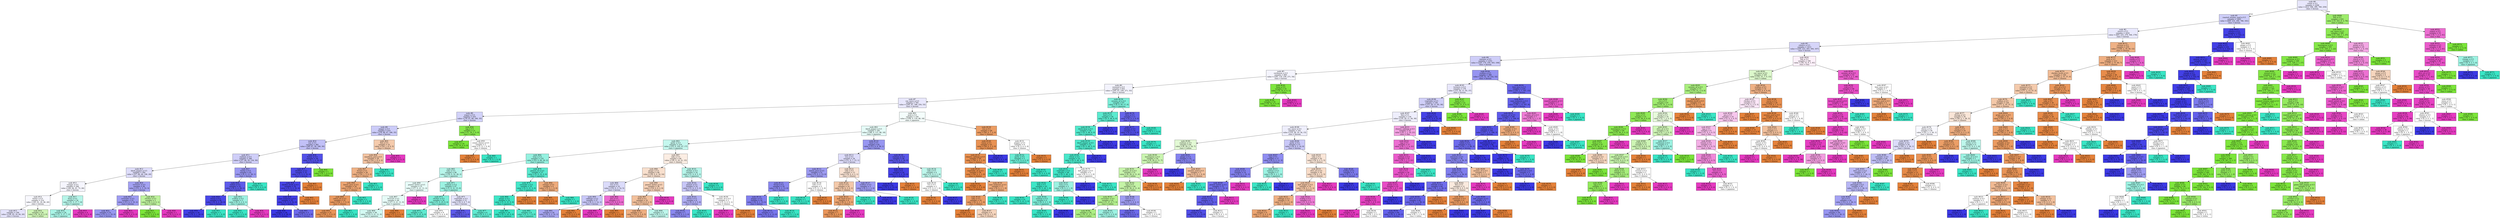digraph Tree {
node [shape=box, style="filled", color="black"] ;
0 [label=<node &#35;0<br/>cumin &le; 0.5<br/>samples = 2298<br/>value = [412, 568, 290, 769, 259]<br/>class = korean>, fillcolor="#3c39e51e"] ;
1 [label=<node &#35;1<br/>roasted_sesame_seed &le; 0.5<br/>samples = 1865<br/>value = [409, 225, 284, 766, 181]<br/>class = korean>, fillcolor="#3c39e53f"] ;
0 -> 1 [labeldistance=2.5, labelangle=45, headlabel="True"] ;
2 [label=<node &#35;2<br/>starch &le; 0.5<br/>samples = 1632<br/>value = [405, 225, 279, 544, 179]<br/>class = korean>, fillcolor="#3c39e51d"] ;
1 -> 2 ;
3 [label=<node &#35;3<br/>cilantro &le; 0.5<br/>samples = 1413<br/>value = [256, 223, 263, 504, 167]<br/>class = korean>, fillcolor="#3c39e535"] ;
2 -> 3 ;
4 [label=<node &#35;4<br/>cayenne &le; 0.5<br/>samples = 1253<br/>value = [220, 170, 254, 503, 106]<br/>class = korean>, fillcolor="#3c39e540"] ;
3 -> 4 ;
5 [label=<node &#35;5<br/>cardamom &le; 0.5<br/>samples = 865<br/>value = [185, 119, 236, 271, 54]<br/>class = korean>, fillcolor="#3c39e50e"] ;
4 -> 5 ;
6 [label=<node &#35;6<br/>seaweed &le; 0.5<br/>samples = 832<br/>value = [185, 87, 236, 271, 53]<br/>class = korean>, fillcolor="#3c39e50f"] ;
5 -> 6 ;
7 [label=<node &#35;7<br/>soy_sauce &le; 0.5<br/>samples = 765<br/>value = [185, 87, 186, 254, 53]<br/>class = korean>, fillcolor="#3c39e51e"] ;
6 -> 7 ;
8 [label=<node &#35;8<br/>yogurt &le; 0.5<br/>samples = 435<br/>value = [79, 87, 68, 166, 35]<br/>class = korean>, fillcolor="#3c39e53a"] ;
7 -> 8 ;
9 [label=<node &#35;9<br/>pepper &le; 0.5<br/>samples = 414<br/>value = [78, 68, 67, 166, 35]<br/>class = korean>, fillcolor="#3c39e543"] ;
8 -> 9 ;
10 [label=<node &#35;10<br/>nut &le; 0.5<br/>samples = 382<br/>value = [60, 67, 59, 166, 30]<br/>class = korean>, fillcolor="#3c39e550"] ;
9 -> 10 ;
11 [label=<node &#35;11<br/>soybean &le; 0.5<br/>samples = 346<br/>value = [57, 66, 59, 134, 30]<br/>class = korean>, fillcolor="#3c39e53e"] ;
10 -> 11 ;
12 [label=<node &#35;12<br/>black_pepper &le; 0.5<br/>samples = 304<br/>value = [57, 66, 46, 106, 29]<br/>class = korean>, fillcolor="#3c39e52b"] ;
11 -> 12 ;
13 [label=<node &#35;13<br/>vinegar &le; 0.5<br/>samples = 248<br/>value = [44, 64, 41, 73, 26]<br/>class = korean>, fillcolor="#3c39e50c"] ;
12 -> 13 ;
14 [label=<node &#35;14<br/>butter &le; 0.5<br/>samples = 214<br/>value = [43, 61, 24, 66, 20]<br/>class = korean>, fillcolor="#3c39e508"] ;
13 -> 14 ;
15 [label=<node &#35;15<br/>samples = 184<br/>value = [39, 45, 16, 64, 20]<br/>class = korean>, fillcolor="#3c39e523"] ;
14 -> 15 ;
16 [label=<node &#35;16<br/>samples = 30<br/>value = [4, 16, 8, 2, 0]<br/>class = indian>, fillcolor="#7be5395d"] ;
14 -> 16 ;
17 [label=<node &#35;17<br/>bean &le; 0.5<br/>samples = 34<br/>value = [1, 3, 17, 7, 6]<br/>class = japanese>, fillcolor="#39e5c55e"] ;
13 -> 17 ;
18 [label=<node &#35;18<br/>samples = 30<br/>value = [1, 3, 17, 7, 2]<br/>class = japanese>, fillcolor="#39e5c56f"] ;
17 -> 18 ;
19 [label=<node &#35;19<br/>samples = 4<br/>value = [0, 0, 0, 0, 4]<br/>class = thai>, fillcolor="#e539c0ff"] ;
17 -> 19 ;
20 [label=<node &#35;20<br/>turmeric &le; 0.5<br/>samples = 56<br/>value = [13, 2, 5, 33, 3]<br/>class = korean>, fillcolor="#3c39e577"] ;
12 -> 20 ;
21 [label=<node &#35;21<br/>coriander &le; 0.5<br/>samples = 53<br/>value = [13, 0, 5, 33, 2]<br/>class = korean>, fillcolor="#3c39e57f"] ;
20 -> 21 ;
22 [label=<node &#35;22<br/>samples = 51<br/>value = [13, 0, 5, 33, 0]<br/>class = korean>, fillcolor="#3c39e586"] ;
21 -> 22 ;
23 [label=<node &#35;23<br/>samples = 2<br/>value = [0, 0, 0, 0, 2]<br/>class = thai>, fillcolor="#e539c0ff"] ;
21 -> 23 ;
24 [label=<node &#35;24<br/>chicken &le; 0.5<br/>samples = 3<br/>value = [0, 2, 0, 0, 1]<br/>class = indian>, fillcolor="#7be5397f"] ;
20 -> 24 ;
25 [label=<node &#35;25<br/>samples = 2<br/>value = [0, 2, 0, 0, 0]<br/>class = indian>, fillcolor="#7be539ff"] ;
24 -> 25 ;
26 [label=<node &#35;26<br/>samples = 1<br/>value = [0, 0, 0, 0, 1]<br/>class = thai>, fillcolor="#e539c0ff"] ;
24 -> 26 ;
27 [label=<node &#35;27<br/>barley &le; 0.5<br/>samples = 42<br/>value = [0, 0, 13, 28, 1]<br/>class = korean>, fillcolor="#3c39e584"] ;
11 -> 27 ;
28 [label=<node &#35;28<br/>radish &le; 0.5<br/>samples = 33<br/>value = [0, 0, 4, 28, 1]<br/>class = korean>, fillcolor="#3c39e5d3"] ;
27 -> 28 ;
29 [label=<node &#35;29<br/>lemon &le; 0.5<br/>samples = 30<br/>value = [0, 0, 2, 28, 0]<br/>class = korean>, fillcolor="#3c39e5ed"] ;
28 -> 29 ;
30 [label=<node &#35;30<br/>samples = 29<br/>value = [0, 0, 1, 28, 0]<br/>class = korean>, fillcolor="#3c39e5f6"] ;
29 -> 30 ;
31 [label=<node &#35;31<br/>samples = 1<br/>value = [0, 0, 1, 0, 0]<br/>class = japanese>, fillcolor="#39e5c5ff"] ;
29 -> 31 ;
32 [label=<node &#35;32<br/>scallion &le; 0.5<br/>samples = 3<br/>value = [0, 0, 2, 0, 1]<br/>class = japanese>, fillcolor="#39e5c57f"] ;
28 -> 32 ;
33 [label=<node &#35;33<br/>samples = 2<br/>value = [0, 0, 2, 0, 0]<br/>class = japanese>, fillcolor="#39e5c5ff"] ;
32 -> 33 ;
34 [label=<node &#35;34<br/>samples = 1<br/>value = [0, 0, 0, 0, 1]<br/>class = thai>, fillcolor="#e539c0ff"] ;
32 -> 34 ;
35 [label=<node &#35;35<br/>samples = 9<br/>value = [0, 0, 9, 0, 0]<br/>class = japanese>, fillcolor="#39e5c5ff"] ;
27 -> 35 ;
36 [label=<node &#35;36<br/>butter &le; 0.5<br/>samples = 36<br/>value = [3, 1, 0, 32, 0]<br/>class = korean>, fillcolor="#3c39e5e0"] ;
10 -> 36 ;
37 [label=<node &#35;37<br/>shellfish &le; 0.5<br/>samples = 35<br/>value = [3, 0, 0, 32, 0]<br/>class = korean>, fillcolor="#3c39e5e7"] ;
36 -> 37 ;
38 [label=<node &#35;38<br/>chicken_broth &le; 0.5<br/>samples = 34<br/>value = [2, 0, 0, 32, 0]<br/>class = korean>, fillcolor="#3c39e5ef"] ;
37 -> 38 ;
39 [label=<node &#35;39<br/>cane_molasses &le; 0.5<br/>samples = 33<br/>value = [1, 0, 0, 32, 0]<br/>class = korean>, fillcolor="#3c39e5f7"] ;
38 -> 39 ;
40 [label=<node &#35;40<br/>samples = 28<br/>value = [0, 0, 0, 28, 0]<br/>class = korean>, fillcolor="#3c39e5ff"] ;
39 -> 40 ;
41 [label=<node &#35;41<br/>samples = 5<br/>value = [1, 0, 0, 4, 0]<br/>class = korean>, fillcolor="#3c39e5bf"] ;
39 -> 41 ;
42 [label=<node &#35;42<br/>samples = 1<br/>value = [1, 0, 0, 0, 0]<br/>class = chinese>, fillcolor="#e58139ff"] ;
38 -> 42 ;
43 [label=<node &#35;43<br/>samples = 1<br/>value = [1, 0, 0, 0, 0]<br/>class = chinese>, fillcolor="#e58139ff"] ;
37 -> 43 ;
44 [label=<node &#35;44<br/>samples = 1<br/>value = [0, 1, 0, 0, 0]<br/>class = indian>, fillcolor="#7be539ff"] ;
36 -> 44 ;
45 [label=<node &#35;45<br/>fish &le; 0.5<br/>samples = 32<br/>value = [18, 1, 8, 0, 5]<br/>class = chinese>, fillcolor="#e581396a"] ;
9 -> 45 ;
46 [label=<node &#35;46<br/>mandarin_peel &le; 0.5<br/>samples = 29<br/>value = [18, 1, 8, 0, 2]<br/>class = chinese>, fillcolor="#e5813979"] ;
45 -> 46 ;
47 [label=<node &#35;47<br/>bread &le; 0.5<br/>samples = 26<br/>value = [18, 1, 5, 0, 2]<br/>class = chinese>, fillcolor="#e581399e"] ;
46 -> 47 ;
48 [label=<node &#35;48<br/>lemon_juice &le; 0.5<br/>samples = 24<br/>value = [18, 1, 3, 0, 2]<br/>class = chinese>, fillcolor="#e58139b6"] ;
47 -> 48 ;
49 [label=<node &#35;49<br/>celery_oil &le; 0.5<br/>samples = 22<br/>value = [18, 1, 1, 0, 2]<br/>class = chinese>, fillcolor="#e58139cc"] ;
48 -> 49 ;
50 [label=<node &#35;50<br/>samples = 21<br/>value = [18, 1, 0, 0, 2]<br/>class = chinese>, fillcolor="#e58139d7"] ;
49 -> 50 ;
51 [label=<node &#35;51<br/>samples = 1<br/>value = [0, 0, 1, 0, 0]<br/>class = japanese>, fillcolor="#39e5c5ff"] ;
49 -> 51 ;
52 [label=<node &#35;52<br/>samples = 2<br/>value = [0, 0, 2, 0, 0]<br/>class = japanese>, fillcolor="#39e5c5ff"] ;
48 -> 52 ;
53 [label=<node &#35;53<br/>samples = 2<br/>value = [0, 0, 2, 0, 0]<br/>class = japanese>, fillcolor="#39e5c5ff"] ;
47 -> 53 ;
54 [label=<node &#35;54<br/>samples = 3<br/>value = [0, 0, 3, 0, 0]<br/>class = japanese>, fillcolor="#39e5c5ff"] ;
46 -> 54 ;
55 [label=<node &#35;55<br/>samples = 3<br/>value = [0, 0, 0, 0, 3]<br/>class = thai>, fillcolor="#e539c0ff"] ;
45 -> 55 ;
56 [label=<node &#35;56<br/>egg &le; 0.5<br/>samples = 21<br/>value = [1, 19, 1, 0, 0]<br/>class = indian>, fillcolor="#7be539e6"] ;
8 -> 56 ;
57 [label=<node &#35;57<br/>samples = 19<br/>value = [0, 19, 0, 0, 0]<br/>class = indian>, fillcolor="#7be539ff"] ;
56 -> 57 ;
58 [label=<node &#35;58<br/>cream_cheese &le; 0.5<br/>samples = 2<br/>value = [1, 0, 1, 0, 0]<br/>class = chinese>, fillcolor="#e5813900"] ;
56 -> 58 ;
59 [label=<node &#35;59<br/>samples = 1<br/>value = [1, 0, 0, 0, 0]<br/>class = chinese>, fillcolor="#e58139ff"] ;
58 -> 59 ;
60 [label=<node &#35;60<br/>samples = 1<br/>value = [0, 0, 1, 0, 0]<br/>class = japanese>, fillcolor="#39e5c5ff"] ;
58 -> 60 ;
61 [label=<node &#35;61<br/>pork &le; 0.5<br/>samples = 330<br/>value = [106, 0, 118, 88, 18]<br/>class = japanese>, fillcolor="#39e5c50e"] ;
7 -> 61 ;
62 [label=<node &#35;62<br/>black_pepper &le; 0.5<br/>samples = 281<br/>value = [66, 0, 111, 86, 18]<br/>class = japanese>, fillcolor="#39e5c521"] ;
61 -> 62 ;
63 [label=<node &#35;63<br/>garlic &le; 0.5<br/>samples = 219<br/>value = [53, 0, 102, 47, 17]<br/>class = japanese>, fillcolor="#39e5c54b"] ;
62 -> 63 ;
64 [label=<node &#35;64<br/>wine &le; 0.5<br/>samples = 135<br/>value = [23, 0, 84, 26, 2]<br/>class = japanese>, fillcolor="#39e5c588"] ;
63 -> 64 ;
65 [label=<node &#35;65<br/>sake &le; 0.5<br/>samples = 98<br/>value = [18, 0, 52, 26, 2]<br/>class = japanese>, fillcolor="#39e5c55c"] ;
64 -> 65 ;
66 [label=<node &#35;66<br/>peanut_butter &le; 0.5<br/>samples = 51<br/>value = [17, 0, 21, 11, 2]<br/>class = japanese>, fillcolor="#39e5c51e"] ;
65 -> 66 ;
67 [label=<node &#35;67<br/>broccoli &le; 0.5<br/>samples = 49<br/>value = [17, 0, 21, 11, 0]<br/>class = japanese>, fillcolor="#39e5c520"] ;
66 -> 67 ;
68 [label=<node &#35;68<br/>samples = 46<br/>value = [14, 0, 21, 11, 0]<br/>class = japanese>, fillcolor="#39e5c538"] ;
67 -> 68 ;
69 [label=<node &#35;69<br/>samples = 3<br/>value = [3, 0, 0, 0, 0]<br/>class = chinese>, fillcolor="#e58139ff"] ;
67 -> 69 ;
70 [label=<node &#35;70<br/>samples = 2<br/>value = [0, 0, 0, 0, 2]<br/>class = thai>, fillcolor="#e539c0ff"] ;
66 -> 70 ;
71 [label=<node &#35;71<br/>soybean &le; 0.5<br/>samples = 47<br/>value = [1, 0, 31, 15, 0]<br/>class = japanese>, fillcolor="#39e5c57f"] ;
65 -> 71 ;
72 [label=<node &#35;72<br/>chicken &le; 0.5<br/>samples = 34<br/>value = [1, 0, 25, 8, 0]<br/>class = japanese>, fillcolor="#39e5c5a7"] ;
71 -> 72 ;
73 [label=<node &#35;73<br/>samples = 25<br/>value = [0, 0, 21, 4, 0]<br/>class = japanese>, fillcolor="#39e5c5ce"] ;
72 -> 73 ;
74 [label=<node &#35;74<br/>samples = 9<br/>value = [1, 0, 4, 4, 0]<br/>class = japanese>, fillcolor="#39e5c500"] ;
72 -> 74 ;
75 [label=<node &#35;75<br/>vegetable &le; 0.5<br/>samples = 13<br/>value = [0, 0, 6, 7, 0]<br/>class = korean>, fillcolor="#3c39e524"] ;
71 -> 75 ;
76 [label=<node &#35;76<br/>samples = 7<br/>value = [0, 0, 1, 6, 0]<br/>class = korean>, fillcolor="#3c39e5d4"] ;
75 -> 76 ;
77 [label=<node &#35;77<br/>samples = 6<br/>value = [0, 0, 5, 1, 0]<br/>class = japanese>, fillcolor="#39e5c5cc"] ;
75 -> 77 ;
78 [label=<node &#35;78<br/>peanut_oil &le; 0.5<br/>samples = 37<br/>value = [5, 0, 32, 0, 0]<br/>class = japanese>, fillcolor="#39e5c5d7"] ;
64 -> 78 ;
79 [label=<node &#35;79<br/>coriander &le; 0.5<br/>samples = 33<br/>value = [2, 0, 31, 0, 0]<br/>class = japanese>, fillcolor="#39e5c5ef"] ;
78 -> 79 ;
80 [label=<node &#35;80<br/>ginger &le; 0.5<br/>samples = 32<br/>value = [1, 0, 31, 0, 0]<br/>class = japanese>, fillcolor="#39e5c5f7"] ;
79 -> 80 ;
81 [label=<node &#35;81<br/>samples = 24<br/>value = [0, 0, 24, 0, 0]<br/>class = japanese>, fillcolor="#39e5c5ff"] ;
80 -> 81 ;
82 [label=<node &#35;82<br/>samples = 8<br/>value = [1, 0, 7, 0, 0]<br/>class = japanese>, fillcolor="#39e5c5db"] ;
80 -> 82 ;
83 [label=<node &#35;83<br/>samples = 1<br/>value = [1, 0, 0, 0, 0]<br/>class = chinese>, fillcolor="#e58139ff"] ;
79 -> 83 ;
84 [label=<node &#35;84<br/>vinegar &le; 0.5<br/>samples = 4<br/>value = [3, 0, 1, 0, 0]<br/>class = chinese>, fillcolor="#e58139aa"] ;
78 -> 84 ;
85 [label=<node &#35;85<br/>samples = 3<br/>value = [3, 0, 0, 0, 0]<br/>class = chinese>, fillcolor="#e58139ff"] ;
84 -> 85 ;
86 [label=<node &#35;86<br/>samples = 1<br/>value = [0, 0, 1, 0, 0]<br/>class = japanese>, fillcolor="#39e5c5ff"] ;
84 -> 86 ;
87 [label=<node &#35;87<br/>sake &le; 0.5<br/>samples = 84<br/>value = [30, 0, 18, 21, 15]<br/>class = chinese>, fillcolor="#e5813924"] ;
63 -> 87 ;
88 [label=<node &#35;88<br/>ginger &le; 0.5<br/>samples = 68<br/>value = [29, 0, 9, 16, 14]<br/>class = chinese>, fillcolor="#e5813940"] ;
87 -> 88 ;
89 [label=<node &#35;89<br/>rice &le; 0.5<br/>samples = 32<br/>value = [10, 0, 3, 14, 5]<br/>class = korean>, fillcolor="#3c39e52e"] ;
88 -> 89 ;
90 [label=<node &#35;90<br/>cabbage &le; 0.5<br/>samples = 27<br/>value = [9, 0, 3, 14, 1]<br/>class = korean>, fillcolor="#3c39e547"] ;
89 -> 90 ;
91 [label=<node &#35;91<br/>samples = 24<br/>value = [6, 0, 3, 14, 1]<br/>class = korean>, fillcolor="#3c39e571"] ;
90 -> 91 ;
92 [label=<node &#35;92<br/>samples = 3<br/>value = [3, 0, 0, 0, 0]<br/>class = chinese>, fillcolor="#e58139ff"] ;
90 -> 92 ;
93 [label=<node &#35;93<br/>pea &le; 0.5<br/>samples = 5<br/>value = [1, 0, 0, 0, 4]<br/>class = thai>, fillcolor="#e539c0bf"] ;
89 -> 93 ;
94 [label=<node &#35;94<br/>samples = 4<br/>value = [0, 0, 0, 0, 4]<br/>class = thai>, fillcolor="#e539c0ff"] ;
93 -> 94 ;
95 [label=<node &#35;95<br/>samples = 1<br/>value = [1, 0, 0, 0, 0]<br/>class = chinese>, fillcolor="#e58139ff"] ;
93 -> 95 ;
96 [label=<node &#35;96<br/>peanut_butter &le; 0.5<br/>samples = 36<br/>value = [19, 0, 6, 2, 9]<br/>class = chinese>, fillcolor="#e581395e"] ;
88 -> 96 ;
97 [label=<node &#35;97<br/>beef &le; 0.5<br/>samples = 32<br/>value = [19, 0, 6, 2, 5]<br/>class = chinese>, fillcolor="#e5813980"] ;
96 -> 97 ;
98 [label=<node &#35;98<br/>samples = 27<br/>value = [19, 0, 3, 0, 5]<br/>class = chinese>, fillcolor="#e58139a2"] ;
97 -> 98 ;
99 [label=<node &#35;99<br/>samples = 5<br/>value = [0, 0, 3, 2, 0]<br/>class = japanese>, fillcolor="#39e5c555"] ;
97 -> 99 ;
100 [label=<node &#35;100<br/>samples = 4<br/>value = [0, 0, 0, 0, 4]<br/>class = thai>, fillcolor="#e539c0ff"] ;
96 -> 100 ;
101 [label=<node &#35;101<br/>chicken &le; 0.5<br/>samples = 16<br/>value = [1, 0, 9, 5, 1]<br/>class = japanese>, fillcolor="#39e5c55d"] ;
87 -> 101 ;
102 [label=<node &#35;102<br/>peanut &le; 0.5<br/>samples = 10<br/>value = [1, 0, 3, 5, 1]<br/>class = korean>, fillcolor="#3c39e549"] ;
101 -> 102 ;
103 [label=<node &#35;103<br/>wheat &le; 0.5<br/>samples = 8<br/>value = [0, 0, 3, 5, 0]<br/>class = korean>, fillcolor="#3c39e566"] ;
102 -> 103 ;
104 [label=<node &#35;104<br/>samples = 7<br/>value = [0, 0, 2, 5, 0]<br/>class = korean>, fillcolor="#3c39e599"] ;
103 -> 104 ;
105 [label=<node &#35;105<br/>samples = 1<br/>value = [0, 0, 1, 0, 0]<br/>class = japanese>, fillcolor="#39e5c5ff"] ;
103 -> 105 ;
106 [label=<node &#35;106<br/>sesame_oil &le; 0.5<br/>samples = 2<br/>value = [1, 0, 0, 0, 1]<br/>class = chinese>, fillcolor="#e5813900"] ;
102 -> 106 ;
107 [label=<node &#35;107<br/>samples = 1<br/>value = [0, 0, 0, 0, 1]<br/>class = thai>, fillcolor="#e539c0ff"] ;
106 -> 107 ;
108 [label=<node &#35;108<br/>samples = 1<br/>value = [1, 0, 0, 0, 0]<br/>class = chinese>, fillcolor="#e58139ff"] ;
106 -> 108 ;
109 [label=<node &#35;109<br/>samples = 6<br/>value = [0, 0, 6, 0, 0]<br/>class = japanese>, fillcolor="#39e5c5ff"] ;
101 -> 109 ;
110 [label=<node &#35;110<br/>beef &le; 0.5<br/>samples = 62<br/>value = [13, 0, 9, 39, 1]<br/>class = korean>, fillcolor="#3c39e587"] ;
62 -> 110 ;
111 [label=<node &#35;111<br/>rice &le; 0.5<br/>samples = 34<br/>value = [11, 0, 7, 15, 1]<br/>class = korean>, fillcolor="#3c39e52c"] ;
110 -> 111 ;
112 [label=<node &#35;112<br/>lemon_juice &le; 0.5<br/>samples = 21<br/>value = [5, 0, 3, 13, 0]<br/>class = korean>, fillcolor="#3c39e580"] ;
111 -> 112 ;
113 [label=<node &#35;113<br/>bread &le; 0.5<br/>samples = 19<br/>value = [4, 0, 2, 13, 0]<br/>class = korean>, fillcolor="#3c39e599"] ;
112 -> 113 ;
114 [label=<node &#35;114<br/>pepper &le; 0.5<br/>samples = 18<br/>value = [4, 0, 1, 13, 0]<br/>class = korean>, fillcolor="#3c39e5a4"] ;
113 -> 114 ;
115 [label=<node &#35;115<br/>samples = 17<br/>value = [4, 0, 0, 13, 0]<br/>class = korean>, fillcolor="#3c39e5b1"] ;
114 -> 115 ;
116 [label=<node &#35;116<br/>samples = 1<br/>value = [0, 0, 1, 0, 0]<br/>class = japanese>, fillcolor="#39e5c5ff"] ;
114 -> 116 ;
117 [label=<node &#35;117<br/>samples = 1<br/>value = [0, 0, 1, 0, 0]<br/>class = japanese>, fillcolor="#39e5c5ff"] ;
113 -> 117 ;
118 [label=<node &#35;118<br/>sake &le; 0.5<br/>samples = 2<br/>value = [1, 0, 1, 0, 0]<br/>class = chinese>, fillcolor="#e5813900"] ;
112 -> 118 ;
119 [label=<node &#35;119<br/>samples = 1<br/>value = [0, 0, 1, 0, 0]<br/>class = japanese>, fillcolor="#39e5c5ff"] ;
118 -> 119 ;
120 [label=<node &#35;120<br/>samples = 1<br/>value = [1, 0, 0, 0, 0]<br/>class = chinese>, fillcolor="#e58139ff"] ;
118 -> 120 ;
121 [label=<node &#35;121<br/>sake &le; 0.5<br/>samples = 13<br/>value = [6, 0, 4, 2, 1]<br/>class = chinese>, fillcolor="#e5813939"] ;
111 -> 121 ;
122 [label=<node &#35;122<br/>carrot &le; 0.5<br/>samples = 10<br/>value = [6, 0, 3, 0, 1]<br/>class = chinese>, fillcolor="#e581396d"] ;
121 -> 122 ;
123 [label=<node &#35;123<br/>holy_basil &le; 0.5<br/>samples = 8<br/>value = [6, 0, 1, 0, 1]<br/>class = chinese>, fillcolor="#e58139b6"] ;
122 -> 123 ;
124 [label=<node &#35;124<br/>samples = 7<br/>value = [6, 0, 1, 0, 0]<br/>class = chinese>, fillcolor="#e58139d4"] ;
123 -> 124 ;
125 [label=<node &#35;125<br/>samples = 1<br/>value = [0, 0, 0, 0, 1]<br/>class = thai>, fillcolor="#e539c0ff"] ;
123 -> 125 ;
126 [label=<node &#35;126<br/>samples = 2<br/>value = [0, 0, 2, 0, 0]<br/>class = japanese>, fillcolor="#39e5c5ff"] ;
122 -> 126 ;
127 [label=<node &#35;127<br/>scallion &le; 0.5<br/>samples = 3<br/>value = [0, 0, 1, 2, 0]<br/>class = korean>, fillcolor="#3c39e57f"] ;
121 -> 127 ;
128 [label=<node &#35;128<br/>samples = 2<br/>value = [0, 0, 0, 2, 0]<br/>class = korean>, fillcolor="#3c39e5ff"] ;
127 -> 128 ;
129 [label=<node &#35;129<br/>samples = 1<br/>value = [0, 0, 1, 0, 0]<br/>class = japanese>, fillcolor="#39e5c5ff"] ;
127 -> 129 ;
130 [label=<node &#35;130<br/>soybean &le; 0.5<br/>samples = 28<br/>value = [2, 0, 2, 24, 0]<br/>class = korean>, fillcolor="#3c39e5d8"] ;
110 -> 130 ;
131 [label=<node &#35;131<br/>leek &le; 0.5<br/>samples = 24<br/>value = [1, 0, 0, 23, 0]<br/>class = korean>, fillcolor="#3c39e5f4"] ;
130 -> 131 ;
132 [label=<node &#35;132<br/>samples = 23<br/>value = [0, 0, 0, 23, 0]<br/>class = korean>, fillcolor="#3c39e5ff"] ;
131 -> 132 ;
133 [label=<node &#35;133<br/>samples = 1<br/>value = [1, 0, 0, 0, 0]<br/>class = chinese>, fillcolor="#e58139ff"] ;
131 -> 133 ;
134 [label=<node &#35;134<br/>sake &le; 0.5<br/>samples = 4<br/>value = [1, 0, 2, 1, 0]<br/>class = japanese>, fillcolor="#39e5c555"] ;
130 -> 134 ;
135 [label=<node &#35;135<br/>rice &le; 0.5<br/>samples = 2<br/>value = [1, 0, 0, 1, 0]<br/>class = chinese>, fillcolor="#e5813900"] ;
134 -> 135 ;
136 [label=<node &#35;136<br/>samples = 1<br/>value = [1, 0, 0, 0, 0]<br/>class = chinese>, fillcolor="#e58139ff"] ;
135 -> 136 ;
137 [label=<node &#35;137<br/>samples = 1<br/>value = [0, 0, 0, 1, 0]<br/>class = korean>, fillcolor="#3c39e5ff"] ;
135 -> 137 ;
138 [label=<node &#35;138<br/>samples = 2<br/>value = [0, 0, 2, 0, 0]<br/>class = japanese>, fillcolor="#39e5c5ff"] ;
134 -> 138 ;
139 [label=<node &#35;139<br/>rice &le; 0.5<br/>samples = 49<br/>value = [40, 0, 7, 2, 0]<br/>class = chinese>, fillcolor="#e58139c8"] ;
61 -> 139 ;
140 [label=<node &#35;140<br/>raisin &le; 0.5<br/>samples = 41<br/>value = [36, 0, 3, 2, 0]<br/>class = chinese>, fillcolor="#e58139dd"] ;
139 -> 140 ;
141 [label=<node &#35;141<br/>chinese_cabbage &le; 0.5<br/>samples = 40<br/>value = [36, 0, 3, 1, 0]<br/>class = chinese>, fillcolor="#e58139e3"] ;
140 -> 141 ;
142 [label=<node &#35;142<br/>vegetable_oil &le; 0.5<br/>samples = 39<br/>value = [36, 0, 2, 1, 0]<br/>class = chinese>, fillcolor="#e58139ea"] ;
141 -> 142 ;
143 [label=<node &#35;143<br/>samples = 28<br/>value = [28, 0, 0, 0, 0]<br/>class = chinese>, fillcolor="#e58139ff"] ;
142 -> 143 ;
144 [label=<node &#35;144<br/>cane_molasses &le; 0.5<br/>samples = 11<br/>value = [8, 0, 2, 1, 0]<br/>class = chinese>, fillcolor="#e58139aa"] ;
142 -> 144 ;
145 [label=<node &#35;145<br/>sake &le; 0.5<br/>samples = 10<br/>value = [8, 0, 1, 1, 0]<br/>class = chinese>, fillcolor="#e58139c6"] ;
144 -> 145 ;
146 [label=<node &#35;146<br/>samples = 6<br/>value = [6, 0, 0, 0, 0]<br/>class = chinese>, fillcolor="#e58139ff"] ;
145 -> 146 ;
147 [label=<node &#35;147<br/>samples = 4<br/>value = [2, 0, 1, 1, 0]<br/>class = chinese>, fillcolor="#e5813955"] ;
145 -> 147 ;
148 [label=<node &#35;148<br/>samples = 1<br/>value = [0, 0, 1, 0, 0]<br/>class = japanese>, fillcolor="#39e5c5ff"] ;
144 -> 148 ;
149 [label=<node &#35;149<br/>samples = 1<br/>value = [0, 0, 1, 0, 0]<br/>class = japanese>, fillcolor="#39e5c5ff"] ;
141 -> 149 ;
150 [label=<node &#35;150<br/>samples = 1<br/>value = [0, 0, 0, 1, 0]<br/>class = korean>, fillcolor="#3c39e5ff"] ;
140 -> 150 ;
151 [label=<node &#35;151<br/>pepper &le; 0.5<br/>samples = 8<br/>value = [4, 0, 4, 0, 0]<br/>class = chinese>, fillcolor="#e5813900"] ;
139 -> 151 ;
152 [label=<node &#35;152<br/>garlic &le; 0.5<br/>samples = 5<br/>value = [1, 0, 4, 0, 0]<br/>class = japanese>, fillcolor="#39e5c5bf"] ;
151 -> 152 ;
153 [label=<node &#35;153<br/>samples = 1<br/>value = [1, 0, 0, 0, 0]<br/>class = chinese>, fillcolor="#e58139ff"] ;
152 -> 153 ;
154 [label=<node &#35;154<br/>samples = 4<br/>value = [0, 0, 4, 0, 0]<br/>class = japanese>, fillcolor="#39e5c5ff"] ;
152 -> 154 ;
155 [label=<node &#35;155<br/>samples = 3<br/>value = [3, 0, 0, 0, 0]<br/>class = chinese>, fillcolor="#e58139ff"] ;
151 -> 155 ;
156 [label=<node &#35;156<br/>sesame_oil &le; 0.5<br/>samples = 67<br/>value = [0, 0, 50, 17, 0]<br/>class = japanese>, fillcolor="#39e5c5a8"] ;
6 -> 156 ;
157 [label=<node &#35;157<br/>beef &le; 0.5<br/>samples = 56<br/>value = [0, 0, 48, 8, 0]<br/>class = japanese>, fillcolor="#39e5c5d4"] ;
156 -> 157 ;
158 [label=<node &#35;158<br/>black_bean &le; 0.5<br/>samples = 54<br/>value = [0, 0, 48, 6, 0]<br/>class = japanese>, fillcolor="#39e5c5df"] ;
157 -> 158 ;
159 [label=<node &#35;159<br/>black_pepper &le; 0.5<br/>samples = 53<br/>value = [0, 0, 48, 5, 0]<br/>class = japanese>, fillcolor="#39e5c5e4"] ;
158 -> 159 ;
160 [label=<node &#35;160<br/>wheat &le; 0.5<br/>samples = 52<br/>value = [0, 0, 48, 4, 0]<br/>class = japanese>, fillcolor="#39e5c5ea"] ;
159 -> 160 ;
161 [label=<node &#35;161<br/>vegetable &le; 0.5<br/>samples = 48<br/>value = [0, 0, 46, 2, 0]<br/>class = japanese>, fillcolor="#39e5c5f4"] ;
160 -> 161 ;
162 [label=<node &#35;162<br/>kelp &le; 0.5<br/>samples = 45<br/>value = [0, 0, 44, 1, 0]<br/>class = japanese>, fillcolor="#39e5c5f9"] ;
161 -> 162 ;
163 [label=<node &#35;163<br/>samples = 41<br/>value = [0, 0, 41, 0, 0]<br/>class = japanese>, fillcolor="#39e5c5ff"] ;
162 -> 163 ;
164 [label=<node &#35;164<br/>soybean &le; 0.5<br/>samples = 4<br/>value = [0, 0, 3, 1, 0]<br/>class = japanese>, fillcolor="#39e5c5aa"] ;
162 -> 164 ;
165 [label=<node &#35;165<br/>samples = 3<br/>value = [0, 0, 3, 0, 0]<br/>class = japanese>, fillcolor="#39e5c5ff"] ;
164 -> 165 ;
166 [label=<node &#35;166<br/>samples = 1<br/>value = [0, 0, 0, 1, 0]<br/>class = korean>, fillcolor="#3c39e5ff"] ;
164 -> 166 ;
167 [label=<node &#35;167<br/>tuna &le; 0.5<br/>samples = 3<br/>value = [0, 0, 2, 1, 0]<br/>class = japanese>, fillcolor="#39e5c57f"] ;
161 -> 167 ;
168 [label=<node &#35;168<br/>samples = 2<br/>value = [0, 0, 2, 0, 0]<br/>class = japanese>, fillcolor="#39e5c5ff"] ;
167 -> 168 ;
169 [label=<node &#35;169<br/>samples = 1<br/>value = [0, 0, 0, 1, 0]<br/>class = korean>, fillcolor="#3c39e5ff"] ;
167 -> 169 ;
170 [label=<node &#35;170<br/>bell_pepper &le; 0.5<br/>samples = 4<br/>value = [0, 0, 2, 2, 0]<br/>class = japanese>, fillcolor="#39e5c500"] ;
160 -> 170 ;
171 [label=<node &#35;171<br/>samples = 2<br/>value = [0, 0, 0, 2, 0]<br/>class = korean>, fillcolor="#3c39e5ff"] ;
170 -> 171 ;
172 [label=<node &#35;172<br/>samples = 2<br/>value = [0, 0, 2, 0, 0]<br/>class = japanese>, fillcolor="#39e5c5ff"] ;
170 -> 172 ;
173 [label=<node &#35;173<br/>samples = 1<br/>value = [0, 0, 0, 1, 0]<br/>class = korean>, fillcolor="#3c39e5ff"] ;
159 -> 173 ;
174 [label=<node &#35;174<br/>samples = 1<br/>value = [0, 0, 0, 1, 0]<br/>class = korean>, fillcolor="#3c39e5ff"] ;
158 -> 174 ;
175 [label=<node &#35;175<br/>samples = 2<br/>value = [0, 0, 0, 2, 0]<br/>class = korean>, fillcolor="#3c39e5ff"] ;
157 -> 175 ;
176 [label=<node &#35;176<br/>chive &le; 0.5<br/>samples = 11<br/>value = [0, 0, 2, 9, 0]<br/>class = korean>, fillcolor="#3c39e5c6"] ;
156 -> 176 ;
177 [label=<node &#35;177<br/>chicken &le; 0.5<br/>samples = 10<br/>value = [0, 0, 1, 9, 0]<br/>class = korean>, fillcolor="#3c39e5e3"] ;
176 -> 177 ;
178 [label=<node &#35;178<br/>samples = 9<br/>value = [0, 0, 0, 9, 0]<br/>class = korean>, fillcolor="#3c39e5ff"] ;
177 -> 178 ;
179 [label=<node &#35;179<br/>samples = 1<br/>value = [0, 0, 1, 0, 0]<br/>class = japanese>, fillcolor="#39e5c5ff"] ;
177 -> 179 ;
180 [label=<node &#35;180<br/>samples = 1<br/>value = [0, 0, 1, 0, 0]<br/>class = japanese>, fillcolor="#39e5c5ff"] ;
176 -> 180 ;
181 [label=<node &#35;181<br/>bean &le; 0.5<br/>samples = 33<br/>value = [0, 32, 0, 0, 1]<br/>class = indian>, fillcolor="#7be539f7"] ;
5 -> 181 ;
182 [label=<node &#35;182<br/>samples = 32<br/>value = [0, 32, 0, 0, 0]<br/>class = indian>, fillcolor="#7be539ff"] ;
181 -> 182 ;
183 [label=<node &#35;183<br/>samples = 1<br/>value = [0, 0, 0, 0, 1]<br/>class = thai>, fillcolor="#e539c0ff"] ;
181 -> 183 ;
184 [label=<node &#35;184<br/>scallion &le; 0.5<br/>samples = 388<br/>value = [35, 51, 18, 232, 52]<br/>class = korean>, fillcolor="#3c39e589"] ;
4 -> 184 ;
185 [label=<node &#35;185<br/>turmeric &le; 0.5<br/>samples = 178<br/>value = [15, 50, 11, 65, 37]<br/>class = korean>, fillcolor="#3c39e51e"] ;
184 -> 185 ;
186 [label=<node &#35;186<br/>vegetable &le; 0.5<br/>samples = 156<br/>value = [15, 29, 11, 65, 36]<br/>class = korean>, fillcolor="#3c39e53e"] ;
185 -> 186 ;
187 [label=<node &#35;187<br/>fish &le; 0.5<br/>samples = 134<br/>value = [14, 29, 11, 44, 36]<br/>class = korean>, fillcolor="#3c39e515"] ;
186 -> 187 ;
188 [label=<node &#35;188<br/>soy_sauce &le; 0.5<br/>samples = 101<br/>value = [14, 28, 10, 34, 15]<br/>class = korean>, fillcolor="#3c39e515"] ;
187 -> 188 ;
189 [label=<node &#35;189<br/>soybean &le; 0.5<br/>samples = 64<br/>value = [6, 28, 5, 18, 7]<br/>class = indian>, fillcolor="#7be53937"] ;
188 -> 189 ;
190 [label=<node &#35;190<br/>lemongrass &le; 0.5<br/>samples = 54<br/>value = [4, 28, 4, 11, 7]<br/>class = indian>, fillcolor="#7be53965"] ;
189 -> 190 ;
191 [label=<node &#35;191<br/>peanut_oil &le; 0.5<br/>samples = 51<br/>value = [4, 28, 4, 11, 4]<br/>class = indian>, fillcolor="#7be5396c"] ;
190 -> 191 ;
192 [label=<node &#35;192<br/>egg &le; 0.5<br/>samples = 49<br/>value = [2, 28, 4, 11, 4]<br/>class = indian>, fillcolor="#7be53972"] ;
191 -> 192 ;
193 [label=<node &#35;193<br/>cucumber &le; 0.5<br/>samples = 42<br/>value = [1, 27, 4, 7, 3]<br/>class = indian>, fillcolor="#7be53992"] ;
192 -> 193 ;
194 [label=<node &#35;194<br/>samples = 39<br/>value = [0, 27, 2, 7, 3]<br/>class = indian>, fillcolor="#7be5399f"] ;
193 -> 194 ;
195 [label=<node &#35;195<br/>samples = 3<br/>value = [1, 0, 2, 0, 0]<br/>class = japanese>, fillcolor="#39e5c57f"] ;
193 -> 195 ;
196 [label=<node &#35;196<br/>corn &le; 0.5<br/>samples = 7<br/>value = [1, 1, 0, 4, 1]<br/>class = korean>, fillcolor="#3c39e57f"] ;
192 -> 196 ;
197 [label=<node &#35;197<br/>samples = 5<br/>value = [0, 0, 0, 4, 1]<br/>class = korean>, fillcolor="#3c39e5bf"] ;
196 -> 197 ;
198 [label=<node &#35;198<br/>samples = 2<br/>value = [1, 1, 0, 0, 0]<br/>class = chinese>, fillcolor="#e5813900"] ;
196 -> 198 ;
199 [label=<node &#35;199<br/>samples = 2<br/>value = [2, 0, 0, 0, 0]<br/>class = chinese>, fillcolor="#e58139ff"] ;
191 -> 199 ;
200 [label=<node &#35;200<br/>samples = 3<br/>value = [0, 0, 0, 0, 3]<br/>class = thai>, fillcolor="#e539c0ff"] ;
190 -> 200 ;
201 [label=<node &#35;201<br/>ginger &le; 0.5<br/>samples = 10<br/>value = [2, 0, 1, 7, 0]<br/>class = korean>, fillcolor="#3c39e59f"] ;
189 -> 201 ;
202 [label=<node &#35;202<br/>samples = 7<br/>value = [0, 0, 0, 7, 0]<br/>class = korean>, fillcolor="#3c39e5ff"] ;
201 -> 202 ;
203 [label=<node &#35;203<br/>sesame_seed &le; 0.5<br/>samples = 3<br/>value = [2, 0, 1, 0, 0]<br/>class = chinese>, fillcolor="#e581397f"] ;
201 -> 203 ;
204 [label=<node &#35;204<br/>samples = 2<br/>value = [2, 0, 0, 0, 0]<br/>class = chinese>, fillcolor="#e58139ff"] ;
203 -> 204 ;
205 [label=<node &#35;205<br/>samples = 1<br/>value = [0, 0, 1, 0, 0]<br/>class = japanese>, fillcolor="#39e5c5ff"] ;
203 -> 205 ;
206 [label=<node &#35;206<br/>garlic &le; 0.5<br/>samples = 37<br/>value = [8, 0, 5, 16, 8]<br/>class = korean>, fillcolor="#3c39e546"] ;
188 -> 206 ;
207 [label=<node &#35;207<br/>egg &le; 0.5<br/>samples = 17<br/>value = [0, 0, 3, 11, 3]<br/>class = korean>, fillcolor="#3c39e592"] ;
206 -> 207 ;
208 [label=<node &#35;208<br/>peanut &le; 0.5<br/>samples = 14<br/>value = [0, 0, 1, 10, 3]<br/>class = korean>, fillcolor="#3c39e5a2"] ;
207 -> 208 ;
209 [label=<node &#35;209<br/>peanut_butter &le; 0.5<br/>samples = 13<br/>value = [0, 0, 1, 10, 2]<br/>class = korean>, fillcolor="#3c39e5b9"] ;
208 -> 209 ;
210 [label=<node &#35;210<br/>chicken &le; 0.5<br/>samples = 12<br/>value = [0, 0, 1, 10, 1]<br/>class = korean>, fillcolor="#3c39e5d1"] ;
209 -> 210 ;
211 [label=<node &#35;211<br/>samples = 10<br/>value = [0, 0, 1, 9, 0]<br/>class = korean>, fillcolor="#3c39e5e3"] ;
210 -> 211 ;
212 [label=<node &#35;212<br/>samples = 2<br/>value = [0, 0, 0, 1, 1]<br/>class = korean>, fillcolor="#3c39e500"] ;
210 -> 212 ;
213 [label=<node &#35;213<br/>samples = 1<br/>value = [0, 0, 0, 0, 1]<br/>class = thai>, fillcolor="#e539c0ff"] ;
209 -> 213 ;
214 [label=<node &#35;214<br/>samples = 1<br/>value = [0, 0, 0, 0, 1]<br/>class = thai>, fillcolor="#e539c0ff"] ;
208 -> 214 ;
215 [label=<node &#35;215<br/>soybean &le; 0.5<br/>samples = 3<br/>value = [0, 0, 2, 1, 0]<br/>class = japanese>, fillcolor="#39e5c57f"] ;
207 -> 215 ;
216 [label=<node &#35;216<br/>samples = 2<br/>value = [0, 0, 2, 0, 0]<br/>class = japanese>, fillcolor="#39e5c5ff"] ;
215 -> 216 ;
217 [label=<node &#35;217<br/>samples = 1<br/>value = [0, 0, 0, 1, 0]<br/>class = korean>, fillcolor="#3c39e5ff"] ;
215 -> 217 ;
218 [label=<node &#35;218<br/>sake &le; 0.5<br/>samples = 20<br/>value = [8, 0, 2, 5, 5]<br/>class = chinese>, fillcolor="#e5813933"] ;
206 -> 218 ;
219 [label=<node &#35;219<br/>olive_oil &le; 0.5<br/>samples = 16<br/>value = [8, 0, 1, 2, 5]<br/>class = chinese>, fillcolor="#e5813946"] ;
218 -> 219 ;
220 [label=<node &#35;220<br/>bell_pepper &le; 0.5<br/>samples = 14<br/>value = [8, 0, 1, 2, 3]<br/>class = chinese>, fillcolor="#e5813974"] ;
219 -> 220 ;
221 [label=<node &#35;221<br/>cabbage &le; 0.5<br/>samples = 10<br/>value = [7, 0, 1, 2, 0]<br/>class = chinese>, fillcolor="#e581399f"] ;
220 -> 221 ;
222 [label=<node &#35;222<br/>samples = 9<br/>value = [7, 0, 0, 2, 0]<br/>class = chinese>, fillcolor="#e58139b6"] ;
221 -> 222 ;
223 [label=<node &#35;223<br/>samples = 1<br/>value = [0, 0, 1, 0, 0]<br/>class = japanese>, fillcolor="#39e5c5ff"] ;
221 -> 223 ;
224 [label=<node &#35;224<br/>scallop &le; 0.5<br/>samples = 4<br/>value = [1, 0, 0, 0, 3]<br/>class = thai>, fillcolor="#e539c0aa"] ;
220 -> 224 ;
225 [label=<node &#35;225<br/>samples = 3<br/>value = [0, 0, 0, 0, 3]<br/>class = thai>, fillcolor="#e539c0ff"] ;
224 -> 225 ;
226 [label=<node &#35;226<br/>samples = 1<br/>value = [1, 0, 0, 0, 0]<br/>class = chinese>, fillcolor="#e58139ff"] ;
224 -> 226 ;
227 [label=<node &#35;227<br/>samples = 2<br/>value = [0, 0, 0, 0, 2]<br/>class = thai>, fillcolor="#e539c0ff"] ;
219 -> 227 ;
228 [label=<node &#35;228<br/>scallop &le; 0.5<br/>samples = 4<br/>value = [0, 0, 1, 3, 0]<br/>class = korean>, fillcolor="#3c39e5aa"] ;
218 -> 228 ;
229 [label=<node &#35;229<br/>samples = 3<br/>value = [0, 0, 0, 3, 0]<br/>class = korean>, fillcolor="#3c39e5ff"] ;
228 -> 229 ;
230 [label=<node &#35;230<br/>samples = 1<br/>value = [0, 0, 1, 0, 0]<br/>class = japanese>, fillcolor="#39e5c5ff"] ;
228 -> 230 ;
231 [label=<node &#35;231<br/>chinese_cabbage &le; 0.5<br/>samples = 33<br/>value = [0, 1, 1, 10, 21]<br/>class = thai>, fillcolor="#e539c07a"] ;
187 -> 231 ;
232 [label=<node &#35;232<br/>egg &le; 0.5<br/>samples = 27<br/>value = [0, 1, 1, 4, 21]<br/>class = thai>, fillcolor="#e539c0bc"] ;
231 -> 232 ;
233 [label=<node &#35;233<br/>soybean &le; 0.5<br/>samples = 25<br/>value = [0, 1, 1, 2, 21]<br/>class = thai>, fillcolor="#e539c0d3"] ;
232 -> 233 ;
234 [label=<node &#35;234<br/>nira &le; 0.5<br/>samples = 24<br/>value = [0, 1, 0, 2, 21]<br/>class = thai>, fillcolor="#e539c0dc"] ;
233 -> 234 ;
235 [label=<node &#35;235<br/>potato &le; 0.5<br/>samples = 23<br/>value = [0, 1, 0, 1, 21]<br/>class = thai>, fillcolor="#e539c0e8"] ;
234 -> 235 ;
236 [label=<node &#35;236<br/>mango &le; 0.5<br/>samples = 22<br/>value = [0, 1, 0, 0, 21]<br/>class = thai>, fillcolor="#e539c0f3"] ;
235 -> 236 ;
237 [label=<node &#35;237<br/>samples = 20<br/>value = [0, 0, 0, 0, 20]<br/>class = thai>, fillcolor="#e539c0ff"] ;
236 -> 237 ;
238 [label=<node &#35;238<br/>samples = 2<br/>value = [0, 1, 0, 0, 1]<br/>class = indian>, fillcolor="#7be53900"] ;
236 -> 238 ;
239 [label=<node &#35;239<br/>samples = 1<br/>value = [0, 0, 0, 1, 0]<br/>class = korean>, fillcolor="#3c39e5ff"] ;
235 -> 239 ;
240 [label=<node &#35;240<br/>samples = 1<br/>value = [0, 0, 0, 1, 0]<br/>class = korean>, fillcolor="#3c39e5ff"] ;
234 -> 240 ;
241 [label=<node &#35;241<br/>samples = 1<br/>value = [0, 0, 1, 0, 0]<br/>class = japanese>, fillcolor="#39e5c5ff"] ;
233 -> 241 ;
242 [label=<node &#35;242<br/>samples = 2<br/>value = [0, 0, 0, 2, 0]<br/>class = korean>, fillcolor="#3c39e5ff"] ;
232 -> 242 ;
243 [label=<node &#35;243<br/>samples = 6<br/>value = [0, 0, 0, 6, 0]<br/>class = korean>, fillcolor="#3c39e5ff"] ;
231 -> 243 ;
244 [label=<node &#35;244<br/>corn &le; 0.5<br/>samples = 22<br/>value = [1, 0, 0, 21, 0]<br/>class = korean>, fillcolor="#3c39e5f3"] ;
186 -> 244 ;
245 [label=<node &#35;245<br/>samples = 21<br/>value = [0, 0, 0, 21, 0]<br/>class = korean>, fillcolor="#3c39e5ff"] ;
244 -> 245 ;
246 [label=<node &#35;246<br/>samples = 1<br/>value = [1, 0, 0, 0, 0]<br/>class = chinese>, fillcolor="#e58139ff"] ;
244 -> 246 ;
247 [label=<node &#35;247<br/>basil &le; 0.5<br/>samples = 22<br/>value = [0, 21, 0, 0, 1]<br/>class = indian>, fillcolor="#7be539f3"] ;
185 -> 247 ;
248 [label=<node &#35;248<br/>samples = 21<br/>value = [0, 21, 0, 0, 0]<br/>class = indian>, fillcolor="#7be539ff"] ;
247 -> 248 ;
249 [label=<node &#35;249<br/>samples = 1<br/>value = [0, 0, 0, 0, 1]<br/>class = thai>, fillcolor="#e539c0ff"] ;
247 -> 249 ;
250 [label=<node &#35;250<br/>lime_juice &le; 0.5<br/>samples = 210<br/>value = [20, 1, 7, 167, 15]<br/>class = korean>, fillcolor="#3c39e5c5"] ;
184 -> 250 ;
251 [label=<node &#35;251<br/>cane_molasses &le; 0.5<br/>samples = 203<br/>value = [20, 1, 6, 167, 9]<br/>class = korean>, fillcolor="#3c39e5cd"] ;
250 -> 251 ;
252 [label=<node &#35;252<br/>peanut_oil &le; 0.5<br/>samples = 196<br/>value = [20, 1, 5, 166, 4]<br/>class = korean>, fillcolor="#3c39e5d4"] ;
251 -> 252 ;
253 [label=<node &#35;253<br/>soybean &le; 0.5<br/>samples = 192<br/>value = [17, 1, 5, 166, 3]<br/>class = korean>, fillcolor="#3c39e5d9"] ;
252 -> 253 ;
254 [label=<node &#35;254<br/>radish &le; 0.5<br/>samples = 112<br/>value = [16, 1, 4, 88, 3]<br/>class = korean>, fillcolor="#3c39e5bf"] ;
253 -> 254 ;
255 [label=<node &#35;255<br/>macaroni &le; 0.5<br/>samples = 78<br/>value = [16, 1, 4, 54, 3]<br/>class = korean>, fillcolor="#3c39e59c"] ;
254 -> 255 ;
256 [label=<node &#35;256<br/>pork &le; 0.5<br/>samples = 75<br/>value = [14, 1, 4, 54, 2]<br/>class = korean>, fillcolor="#3c39e5a7"] ;
255 -> 256 ;
257 [label=<node &#35;257<br/>shiitake &le; 0.5<br/>samples = 64<br/>value = [8, 1, 4, 49, 2]<br/>class = korean>, fillcolor="#3c39e5bb"] ;
256 -> 257 ;
258 [label=<node &#35;258<br/>olive_oil &le; 0.5<br/>samples = 62<br/>value = [6, 1, 4, 49, 2]<br/>class = korean>, fillcolor="#3c39e5c4"] ;
257 -> 258 ;
259 [label=<node &#35;259<br/>samples = 60<br/>value = [6, 0, 3, 49, 2]<br/>class = korean>, fillcolor="#3c39e5cb"] ;
258 -> 259 ;
260 [label=<node &#35;260<br/>samples = 2<br/>value = [0, 1, 1, 0, 0]<br/>class = indian>, fillcolor="#7be53900"] ;
258 -> 260 ;
261 [label=<node &#35;261<br/>samples = 2<br/>value = [2, 0, 0, 0, 0]<br/>class = chinese>, fillcolor="#e58139ff"] ;
257 -> 261 ;
262 [label=<node &#35;262<br/>fish &le; 0.5<br/>samples = 11<br/>value = [6, 0, 0, 5, 0]<br/>class = chinese>, fillcolor="#e581392a"] ;
256 -> 262 ;
263 [label=<node &#35;263<br/>cinnamon &le; 0.5<br/>samples = 6<br/>value = [5, 0, 0, 1, 0]<br/>class = chinese>, fillcolor="#e58139cc"] ;
262 -> 263 ;
264 [label=<node &#35;264<br/>samples = 5<br/>value = [5, 0, 0, 0, 0]<br/>class = chinese>, fillcolor="#e58139ff"] ;
263 -> 264 ;
265 [label=<node &#35;265<br/>samples = 1<br/>value = [0, 0, 0, 1, 0]<br/>class = korean>, fillcolor="#3c39e5ff"] ;
263 -> 265 ;
266 [label=<node &#35;266<br/>bell_pepper &le; 0.5<br/>samples = 5<br/>value = [1, 0, 0, 4, 0]<br/>class = korean>, fillcolor="#3c39e5bf"] ;
262 -> 266 ;
267 [label=<node &#35;267<br/>samples = 4<br/>value = [0, 0, 0, 4, 0]<br/>class = korean>, fillcolor="#3c39e5ff"] ;
266 -> 267 ;
268 [label=<node &#35;268<br/>samples = 1<br/>value = [1, 0, 0, 0, 0]<br/>class = chinese>, fillcolor="#e58139ff"] ;
266 -> 268 ;
269 [label=<node &#35;269<br/>sesame_oil &le; 0.5<br/>samples = 3<br/>value = [2, 0, 0, 0, 1]<br/>class = chinese>, fillcolor="#e581397f"] ;
255 -> 269 ;
270 [label=<node &#35;270<br/>samples = 1<br/>value = [0, 0, 0, 0, 1]<br/>class = thai>, fillcolor="#e539c0ff"] ;
269 -> 270 ;
271 [label=<node &#35;271<br/>samples = 2<br/>value = [2, 0, 0, 0, 0]<br/>class = chinese>, fillcolor="#e58139ff"] ;
269 -> 271 ;
272 [label=<node &#35;272<br/>samples = 34<br/>value = [0, 0, 0, 34, 0]<br/>class = korean>, fillcolor="#3c39e5ff"] ;
254 -> 272 ;
273 [label=<node &#35;273<br/>katsuobushi &le; 0.5<br/>samples = 80<br/>value = [1, 0, 1, 78, 0]<br/>class = korean>, fillcolor="#3c39e5f9"] ;
253 -> 273 ;
274 [label=<node &#35;274<br/>egg &le; 0.5<br/>samples = 79<br/>value = [1, 0, 0, 78, 0]<br/>class = korean>, fillcolor="#3c39e5fc"] ;
273 -> 274 ;
275 [label=<node &#35;275<br/>samples = 74<br/>value = [0, 0, 0, 74, 0]<br/>class = korean>, fillcolor="#3c39e5ff"] ;
274 -> 275 ;
276 [label=<node &#35;276<br/>mushroom &le; 0.5<br/>samples = 5<br/>value = [1, 0, 0, 4, 0]<br/>class = korean>, fillcolor="#3c39e5bf"] ;
274 -> 276 ;
277 [label=<node &#35;277<br/>samples = 4<br/>value = [0, 0, 0, 4, 0]<br/>class = korean>, fillcolor="#3c39e5ff"] ;
276 -> 277 ;
278 [label=<node &#35;278<br/>samples = 1<br/>value = [1, 0, 0, 0, 0]<br/>class = chinese>, fillcolor="#e58139ff"] ;
276 -> 278 ;
279 [label=<node &#35;279<br/>samples = 1<br/>value = [0, 0, 1, 0, 0]<br/>class = japanese>, fillcolor="#39e5c5ff"] ;
273 -> 279 ;
280 [label=<node &#35;280<br/>coriander &le; 0.5<br/>samples = 4<br/>value = [3, 0, 0, 0, 1]<br/>class = chinese>, fillcolor="#e58139aa"] ;
252 -> 280 ;
281 [label=<node &#35;281<br/>samples = 3<br/>value = [3, 0, 0, 0, 0]<br/>class = chinese>, fillcolor="#e58139ff"] ;
280 -> 281 ;
282 [label=<node &#35;282<br/>samples = 1<br/>value = [0, 0, 0, 0, 1]<br/>class = thai>, fillcolor="#e539c0ff"] ;
280 -> 282 ;
283 [label=<node &#35;283<br/>sesame_oil &le; 0.5<br/>samples = 7<br/>value = [0, 0, 1, 1, 5]<br/>class = thai>, fillcolor="#e539c0aa"] ;
251 -> 283 ;
284 [label=<node &#35;284<br/>samples = 5<br/>value = [0, 0, 0, 0, 5]<br/>class = thai>, fillcolor="#e539c0ff"] ;
283 -> 284 ;
285 [label=<node &#35;285<br/>honey &le; 0.5<br/>samples = 2<br/>value = [0, 0, 1, 1, 0]<br/>class = japanese>, fillcolor="#39e5c500"] ;
283 -> 285 ;
286 [label=<node &#35;286<br/>samples = 1<br/>value = [0, 0, 0, 1, 0]<br/>class = korean>, fillcolor="#3c39e5ff"] ;
285 -> 286 ;
287 [label=<node &#35;287<br/>samples = 1<br/>value = [0, 0, 1, 0, 0]<br/>class = japanese>, fillcolor="#39e5c5ff"] ;
285 -> 287 ;
288 [label=<node &#35;288<br/>roasted_peanut &le; 0.5<br/>samples = 7<br/>value = [0, 0, 1, 0, 6]<br/>class = thai>, fillcolor="#e539c0d4"] ;
250 -> 288 ;
289 [label=<node &#35;289<br/>samples = 6<br/>value = [0, 0, 0, 0, 6]<br/>class = thai>, fillcolor="#e539c0ff"] ;
288 -> 289 ;
290 [label=<node &#35;290<br/>samples = 1<br/>value = [0, 0, 1, 0, 0]<br/>class = japanese>, fillcolor="#39e5c5ff"] ;
288 -> 290 ;
291 [label=<node &#35;291<br/>fish &le; 0.5<br/>samples = 160<br/>value = [36, 53, 9, 1, 61]<br/>class = thai>, fillcolor="#e539c013"] ;
3 -> 291 ;
292 [label=<node &#35;292<br/>soy_sauce &le; 0.5<br/>samples = 105<br/>value = [32, 51, 7, 0, 15]<br/>class = indian>, fillcolor="#7be53942"] ;
291 -> 292 ;
293 [label=<node &#35;293<br/>sesame_oil &le; 0.5<br/>samples = 73<br/>value = [10, 51, 3, 0, 9]<br/>class = indian>, fillcolor="#7be539a6"] ;
292 -> 293 ;
294 [label=<node &#35;294<br/>rice &le; 0.5<br/>samples = 67<br/>value = [5, 51, 2, 0, 9]<br/>class = indian>, fillcolor="#7be539b9"] ;
293 -> 294 ;
295 [label=<node &#35;295<br/>wine &le; 0.5<br/>samples = 51<br/>value = [3, 44, 0, 0, 4]<br/>class = indian>, fillcolor="#7be539d9"] ;
294 -> 295 ;
296 [label=<node &#35;296<br/>lemongrass &le; 0.5<br/>samples = 49<br/>value = [3, 44, 0, 0, 2]<br/>class = indian>, fillcolor="#7be539e3"] ;
295 -> 296 ;
297 [label=<node &#35;297<br/>bean &le; 0.5<br/>samples = 47<br/>value = [3, 44, 0, 0, 0]<br/>class = indian>, fillcolor="#7be539ee"] ;
296 -> 297 ;
298 [label=<node &#35;298<br/>samples = 42<br/>value = [0, 42, 0, 0, 0]<br/>class = indian>, fillcolor="#7be539ff"] ;
297 -> 298 ;
299 [label=<node &#35;299<br/>mustard &le; 0.5<br/>samples = 5<br/>value = [3, 2, 0, 0, 0]<br/>class = chinese>, fillcolor="#e5813955"] ;
297 -> 299 ;
300 [label=<node &#35;300<br/>samples = 3<br/>value = [3, 0, 0, 0, 0]<br/>class = chinese>, fillcolor="#e58139ff"] ;
299 -> 300 ;
301 [label=<node &#35;301<br/>samples = 2<br/>value = [0, 2, 0, 0, 0]<br/>class = indian>, fillcolor="#7be539ff"] ;
299 -> 301 ;
302 [label=<node &#35;302<br/>samples = 2<br/>value = [0, 0, 0, 0, 2]<br/>class = thai>, fillcolor="#e539c0ff"] ;
296 -> 302 ;
303 [label=<node &#35;303<br/>samples = 2<br/>value = [0, 0, 0, 0, 2]<br/>class = thai>, fillcolor="#e539c0ff"] ;
295 -> 303 ;
304 [label=<node &#35;304<br/>bread &le; 0.5<br/>samples = 16<br/>value = [2, 7, 2, 0, 5]<br/>class = indian>, fillcolor="#7be5392e"] ;
294 -> 304 ;
305 [label=<node &#35;305<br/>olive_oil &le; 0.5<br/>samples = 14<br/>value = [2, 7, 2, 0, 3]<br/>class = indian>, fillcolor="#7be5395d"] ;
304 -> 305 ;
306 [label=<node &#35;306<br/>scallop &le; 0.5<br/>samples = 11<br/>value = [2, 6, 0, 0, 3]<br/>class = indian>, fillcolor="#7be53960"] ;
305 -> 306 ;
307 [label=<node &#35;307<br/>chicken_broth &le; 0.5<br/>samples = 10<br/>value = [1, 6, 0, 0, 3]<br/>class = indian>, fillcolor="#7be5396d"] ;
306 -> 307 ;
308 [label=<node &#35;308<br/>wheat &le; 0.5<br/>samples = 8<br/>value = [0, 6, 0, 0, 2]<br/>class = indian>, fillcolor="#7be539aa"] ;
307 -> 308 ;
309 [label=<node &#35;309<br/>egg &le; 0.5<br/>samples = 7<br/>value = [0, 6, 0, 0, 1]<br/>class = indian>, fillcolor="#7be539d4"] ;
308 -> 309 ;
310 [label=<node &#35;310<br/>samples = 6<br/>value = [0, 6, 0, 0, 0]<br/>class = indian>, fillcolor="#7be539ff"] ;
309 -> 310 ;
311 [label=<node &#35;311<br/>samples = 1<br/>value = [0, 0, 0, 0, 1]<br/>class = thai>, fillcolor="#e539c0ff"] ;
309 -> 311 ;
312 [label=<node &#35;312<br/>samples = 1<br/>value = [0, 0, 0, 0, 1]<br/>class = thai>, fillcolor="#e539c0ff"] ;
308 -> 312 ;
313 [label=<node &#35;313<br/>coconut &le; 0.5<br/>samples = 2<br/>value = [1, 0, 0, 0, 1]<br/>class = chinese>, fillcolor="#e5813900"] ;
307 -> 313 ;
314 [label=<node &#35;314<br/>samples = 1<br/>value = [1, 0, 0, 0, 0]<br/>class = chinese>, fillcolor="#e58139ff"] ;
313 -> 314 ;
315 [label=<node &#35;315<br/>samples = 1<br/>value = [0, 0, 0, 0, 1]<br/>class = thai>, fillcolor="#e539c0ff"] ;
313 -> 315 ;
316 [label=<node &#35;316<br/>samples = 1<br/>value = [1, 0, 0, 0, 0]<br/>class = chinese>, fillcolor="#e58139ff"] ;
306 -> 316 ;
317 [label=<node &#35;317<br/>cardamom &le; 0.5<br/>samples = 3<br/>value = [0, 1, 2, 0, 0]<br/>class = japanese>, fillcolor="#39e5c57f"] ;
305 -> 317 ;
318 [label=<node &#35;318<br/>samples = 2<br/>value = [0, 0, 2, 0, 0]<br/>class = japanese>, fillcolor="#39e5c5ff"] ;
317 -> 318 ;
319 [label=<node &#35;319<br/>samples = 1<br/>value = [0, 1, 0, 0, 0]<br/>class = indian>, fillcolor="#7be539ff"] ;
317 -> 319 ;
320 [label=<node &#35;320<br/>samples = 2<br/>value = [0, 0, 0, 0, 2]<br/>class = thai>, fillcolor="#e539c0ff"] ;
304 -> 320 ;
321 [label=<node &#35;321<br/>chicken_broth &le; 0.5<br/>samples = 6<br/>value = [5, 0, 1, 0, 0]<br/>class = chinese>, fillcolor="#e58139cc"] ;
293 -> 321 ;
322 [label=<node &#35;322<br/>samples = 5<br/>value = [5, 0, 0, 0, 0]<br/>class = chinese>, fillcolor="#e58139ff"] ;
321 -> 322 ;
323 [label=<node &#35;323<br/>samples = 1<br/>value = [0, 0, 1, 0, 0]<br/>class = japanese>, fillcolor="#39e5c5ff"] ;
321 -> 323 ;
324 [label=<node &#35;324<br/>scallion &le; 0.5<br/>samples = 32<br/>value = [22, 0, 4, 0, 6]<br/>class = chinese>, fillcolor="#e581399d"] ;
292 -> 324 ;
325 [label=<node &#35;325<br/>chicken &le; 0.5<br/>samples = 12<br/>value = [4, 0, 3, 0, 5]<br/>class = thai>, fillcolor="#e539c020"] ;
324 -> 325 ;
326 [label=<node &#35;326<br/>pea &le; 0.5<br/>samples = 10<br/>value = [2, 0, 3, 0, 5]<br/>class = thai>, fillcolor="#e539c049"] ;
325 -> 326 ;
327 [label=<node &#35;327<br/>egg &le; 0.5<br/>samples = 9<br/>value = [1, 0, 3, 0, 5]<br/>class = thai>, fillcolor="#e539c055"] ;
326 -> 327 ;
328 [label=<node &#35;328<br/>tomato &le; 0.5<br/>samples = 8<br/>value = [0, 0, 3, 0, 5]<br/>class = thai>, fillcolor="#e539c066"] ;
327 -> 328 ;
329 [label=<node &#35;329<br/>garlic &le; 0.5<br/>samples = 7<br/>value = [0, 0, 2, 0, 5]<br/>class = thai>, fillcolor="#e539c099"] ;
328 -> 329 ;
330 [label=<node &#35;330<br/>samples = 1<br/>value = [0, 0, 1, 0, 0]<br/>class = japanese>, fillcolor="#39e5c5ff"] ;
329 -> 330 ;
331 [label=<node &#35;331<br/>rice &le; 0.5<br/>samples = 6<br/>value = [0, 0, 1, 0, 5]<br/>class = thai>, fillcolor="#e539c0cc"] ;
329 -> 331 ;
332 [label=<node &#35;332<br/>samples = 4<br/>value = [0, 0, 0, 0, 4]<br/>class = thai>, fillcolor="#e539c0ff"] ;
331 -> 332 ;
333 [label=<node &#35;333<br/>samples = 2<br/>value = [0, 0, 1, 0, 1]<br/>class = japanese>, fillcolor="#39e5c500"] ;
331 -> 333 ;
334 [label=<node &#35;334<br/>samples = 1<br/>value = [0, 0, 1, 0, 0]<br/>class = japanese>, fillcolor="#39e5c5ff"] ;
328 -> 334 ;
335 [label=<node &#35;335<br/>samples = 1<br/>value = [1, 0, 0, 0, 0]<br/>class = chinese>, fillcolor="#e58139ff"] ;
327 -> 335 ;
336 [label=<node &#35;336<br/>samples = 1<br/>value = [1, 0, 0, 0, 0]<br/>class = chinese>, fillcolor="#e58139ff"] ;
326 -> 336 ;
337 [label=<node &#35;337<br/>samples = 2<br/>value = [2, 0, 0, 0, 0]<br/>class = chinese>, fillcolor="#e58139ff"] ;
325 -> 337 ;
338 [label=<node &#35;338<br/>carrot &le; 0.5<br/>samples = 20<br/>value = [18, 0, 1, 0, 1]<br/>class = chinese>, fillcolor="#e58139e4"] ;
324 -> 338 ;
339 [label=<node &#35;339<br/>sesame_seed &le; 0.5<br/>samples = 18<br/>value = [17, 0, 0, 0, 1]<br/>class = chinese>, fillcolor="#e58139f0"] ;
338 -> 339 ;
340 [label=<node &#35;340<br/>samples = 15<br/>value = [15, 0, 0, 0, 0]<br/>class = chinese>, fillcolor="#e58139ff"] ;
339 -> 340 ;
341 [label=<node &#35;341<br/>seed &le; 0.5<br/>samples = 3<br/>value = [2, 0, 0, 0, 1]<br/>class = chinese>, fillcolor="#e581397f"] ;
339 -> 341 ;
342 [label=<node &#35;342<br/>lettuce &le; 0.5<br/>samples = 2<br/>value = [1, 0, 0, 0, 1]<br/>class = chinese>, fillcolor="#e5813900"] ;
341 -> 342 ;
343 [label=<node &#35;343<br/>samples = 1<br/>value = [0, 0, 0, 0, 1]<br/>class = thai>, fillcolor="#e539c0ff"] ;
342 -> 343 ;
344 [label=<node &#35;344<br/>samples = 1<br/>value = [1, 0, 0, 0, 0]<br/>class = chinese>, fillcolor="#e58139ff"] ;
342 -> 344 ;
345 [label=<node &#35;345<br/>samples = 1<br/>value = [1, 0, 0, 0, 0]<br/>class = chinese>, fillcolor="#e58139ff"] ;
341 -> 345 ;
346 [label=<node &#35;346<br/>mint &le; 0.5<br/>samples = 2<br/>value = [1, 0, 1, 0, 0]<br/>class = chinese>, fillcolor="#e5813900"] ;
338 -> 346 ;
347 [label=<node &#35;347<br/>samples = 1<br/>value = [0, 0, 1, 0, 0]<br/>class = japanese>, fillcolor="#39e5c5ff"] ;
346 -> 347 ;
348 [label=<node &#35;348<br/>samples = 1<br/>value = [1, 0, 0, 0, 0]<br/>class = chinese>, fillcolor="#e58139ff"] ;
346 -> 348 ;
349 [label=<node &#35;349<br/>sesame_oil &le; 0.5<br/>samples = 55<br/>value = [4, 2, 2, 1, 46]<br/>class = thai>, fillcolor="#e539c0d2"] ;
291 -> 349 ;
350 [label=<node &#35;350<br/>crab &le; 0.5<br/>samples = 48<br/>value = [1, 2, 1, 1, 43]<br/>class = thai>, fillcolor="#e539c0e3"] ;
349 -> 350 ;
351 [label=<node &#35;351<br/>brussels_sprout &le; 0.5<br/>samples = 47<br/>value = [1, 2, 1, 0, 43]<br/>class = thai>, fillcolor="#e539c0e8"] ;
350 -> 351 ;
352 [label=<node &#35;352<br/>butter &le; 0.5<br/>samples = 46<br/>value = [1, 2, 0, 0, 43]<br/>class = thai>, fillcolor="#e539c0ee"] ;
351 -> 352 ;
353 [label=<node &#35;353<br/>cabbage &le; 0.5<br/>samples = 44<br/>value = [1, 1, 0, 0, 42]<br/>class = thai>, fillcolor="#e539c0f3"] ;
352 -> 353 ;
354 [label=<node &#35;354<br/>turmeric &le; 0.5<br/>samples = 41<br/>value = [0, 1, 0, 0, 40]<br/>class = thai>, fillcolor="#e539c0f9"] ;
353 -> 354 ;
355 [label=<node &#35;355<br/>samples = 38<br/>value = [0, 0, 0, 0, 38]<br/>class = thai>, fillcolor="#e539c0ff"] ;
354 -> 355 ;
356 [label=<node &#35;356<br/>chicken &le; 0.5<br/>samples = 3<br/>value = [0, 1, 0, 0, 2]<br/>class = thai>, fillcolor="#e539c07f"] ;
354 -> 356 ;
357 [label=<node &#35;357<br/>samples = 1<br/>value = [0, 1, 0, 0, 0]<br/>class = indian>, fillcolor="#7be539ff"] ;
356 -> 357 ;
358 [label=<node &#35;358<br/>samples = 2<br/>value = [0, 0, 0, 0, 2]<br/>class = thai>, fillcolor="#e539c0ff"] ;
356 -> 358 ;
359 [label=<node &#35;359<br/>bell_pepper &le; 0.5<br/>samples = 3<br/>value = [1, 0, 0, 0, 2]<br/>class = thai>, fillcolor="#e539c07f"] ;
353 -> 359 ;
360 [label=<node &#35;360<br/>samples = 2<br/>value = [0, 0, 0, 0, 2]<br/>class = thai>, fillcolor="#e539c0ff"] ;
359 -> 360 ;
361 [label=<node &#35;361<br/>samples = 1<br/>value = [1, 0, 0, 0, 0]<br/>class = chinese>, fillcolor="#e58139ff"] ;
359 -> 361 ;
362 [label=<node &#35;362<br/>scallion &le; 0.5<br/>samples = 2<br/>value = [0, 1, 0, 0, 1]<br/>class = indian>, fillcolor="#7be53900"] ;
352 -> 362 ;
363 [label=<node &#35;363<br/>samples = 1<br/>value = [0, 1, 0, 0, 0]<br/>class = indian>, fillcolor="#7be539ff"] ;
362 -> 363 ;
364 [label=<node &#35;364<br/>samples = 1<br/>value = [0, 0, 0, 0, 1]<br/>class = thai>, fillcolor="#e539c0ff"] ;
362 -> 364 ;
365 [label=<node &#35;365<br/>samples = 1<br/>value = [0, 0, 1, 0, 0]<br/>class = japanese>, fillcolor="#39e5c5ff"] ;
351 -> 365 ;
366 [label=<node &#35;366<br/>samples = 1<br/>value = [0, 0, 0, 1, 0]<br/>class = korean>, fillcolor="#3c39e5ff"] ;
350 -> 366 ;
367 [label=<node &#35;367<br/>lime_juice &le; 0.5<br/>samples = 7<br/>value = [3, 0, 1, 0, 3]<br/>class = chinese>, fillcolor="#e5813900"] ;
349 -> 367 ;
368 [label=<node &#35;368<br/>sesame_seed &le; 0.5<br/>samples = 4<br/>value = [3, 0, 1, 0, 0]<br/>class = chinese>, fillcolor="#e58139aa"] ;
367 -> 368 ;
369 [label=<node &#35;369<br/>samples = 3<br/>value = [3, 0, 0, 0, 0]<br/>class = chinese>, fillcolor="#e58139ff"] ;
368 -> 369 ;
370 [label=<node &#35;370<br/>samples = 1<br/>value = [0, 0, 1, 0, 0]<br/>class = japanese>, fillcolor="#39e5c5ff"] ;
368 -> 370 ;
371 [label=<node &#35;371<br/>samples = 3<br/>value = [0, 0, 0, 0, 3]<br/>class = thai>, fillcolor="#e539c0ff"] ;
367 -> 371 ;
372 [label=<node &#35;372<br/>coconut &le; 0.5<br/>samples = 219<br/>value = [149, 2, 16, 40, 12]<br/>class = chinese>, fillcolor="#e581399b"] ;
2 -> 372 ;
373 [label=<node &#35;373<br/>pork &le; 0.5<br/>samples = 213<br/>value = [149, 2, 15, 40, 7]<br/>class = chinese>, fillcolor="#e58139a1"] ;
372 -> 373 ;
374 [label=<node &#35;374<br/>chicken_broth &le; 0.5<br/>samples = 164<br/>value = [104, 2, 15, 37, 6]<br/>class = chinese>, fillcolor="#e5813987"] ;
373 -> 374 ;
375 [label=<node &#35;375<br/>seaweed &le; 0.5<br/>samples = 132<br/>value = [77, 2, 13, 37, 3]<br/>class = chinese>, fillcolor="#e581396b"] ;
374 -> 375 ;
376 [label=<node &#35;376<br/>scallion &le; 0.5<br/>samples = 129<br/>value = [77, 2, 10, 37, 3]<br/>class = chinese>, fillcolor="#e581396f"] ;
375 -> 376 ;
377 [label=<node &#35;377<br/>shrimp &le; 0.5<br/>samples = 78<br/>value = [38, 2, 7, 28, 3]<br/>class = chinese>, fillcolor="#e5813933"] ;
376 -> 377 ;
378 [label=<node &#35;378<br/>sherry &le; 0.5<br/>samples = 59<br/>value = [25, 2, 5, 26, 1]<br/>class = korean>, fillcolor="#3c39e508"] ;
377 -> 378 ;
379 [label=<node &#35;379<br/>pepper &le; 0.5<br/>samples = 54<br/>value = [20, 2, 5, 26, 1]<br/>class = korean>, fillcolor="#3c39e52d"] ;
378 -> 379 ;
380 [label=<node &#35;380<br/>coriander &le; 0.5<br/>samples = 49<br/>value = [15, 2, 5, 26, 1]<br/>class = korean>, fillcolor="#3c39e553"] ;
379 -> 380 ;
381 [label=<node &#35;381<br/>lime_juice &le; 0.5<br/>samples = 47<br/>value = [15, 0, 5, 26, 1]<br/>class = korean>, fillcolor="#3c39e558"] ;
380 -> 381 ;
382 [label=<node &#35;382<br/>pineapple &le; 0.5<br/>samples = 45<br/>value = [15, 0, 3, 26, 1]<br/>class = korean>, fillcolor="#3c39e55d"] ;
381 -> 382 ;
383 [label=<node &#35;383<br/>pea &le; 0.5<br/>samples = 42<br/>value = [12, 0, 3, 26, 1]<br/>class = korean>, fillcolor="#3c39e577"] ;
382 -> 383 ;
384 [label=<node &#35;384<br/>samples = 40<br/>value = [10, 0, 3, 26, 1]<br/>class = korean>, fillcolor="#3c39e588"] ;
383 -> 384 ;
385 [label=<node &#35;385<br/>samples = 2<br/>value = [2, 0, 0, 0, 0]<br/>class = chinese>, fillcolor="#e58139ff"] ;
383 -> 385 ;
386 [label=<node &#35;386<br/>samples = 3<br/>value = [3, 0, 0, 0, 0]<br/>class = chinese>, fillcolor="#e58139ff"] ;
382 -> 386 ;
387 [label=<node &#35;387<br/>samples = 2<br/>value = [0, 0, 2, 0, 0]<br/>class = japanese>, fillcolor="#39e5c5ff"] ;
381 -> 387 ;
388 [label=<node &#35;388<br/>samples = 2<br/>value = [0, 2, 0, 0, 0]<br/>class = indian>, fillcolor="#7be539ff"] ;
380 -> 388 ;
389 [label=<node &#35;389<br/>samples = 5<br/>value = [5, 0, 0, 0, 0]<br/>class = chinese>, fillcolor="#e58139ff"] ;
379 -> 389 ;
390 [label=<node &#35;390<br/>samples = 5<br/>value = [5, 0, 0, 0, 0]<br/>class = chinese>, fillcolor="#e58139ff"] ;
378 -> 390 ;
391 [label=<node &#35;391<br/>wheat &le; 0.5<br/>samples = 19<br/>value = [13, 0, 2, 2, 2]<br/>class = chinese>, fillcolor="#e58139a5"] ;
377 -> 391 ;
392 [label=<node &#35;392<br/>carrot &le; 0.5<br/>samples = 15<br/>value = [12, 0, 0, 1, 2]<br/>class = chinese>, fillcolor="#e58139c4"] ;
391 -> 392 ;
393 [label=<node &#35;393<br/>chive &le; 0.5<br/>samples = 14<br/>value = [12, 0, 0, 0, 2]<br/>class = chinese>, fillcolor="#e58139d4"] ;
392 -> 393 ;
394 [label=<node &#35;394<br/>palm &le; 0.5<br/>samples = 13<br/>value = [12, 0, 0, 0, 1]<br/>class = chinese>, fillcolor="#e58139ea"] ;
393 -> 394 ;
395 [label=<node &#35;395<br/>samples = 11<br/>value = [11, 0, 0, 0, 0]<br/>class = chinese>, fillcolor="#e58139ff"] ;
394 -> 395 ;
396 [label=<node &#35;396<br/>samples = 2<br/>value = [1, 0, 0, 0, 1]<br/>class = chinese>, fillcolor="#e5813900"] ;
394 -> 396 ;
397 [label=<node &#35;397<br/>samples = 1<br/>value = [0, 0, 0, 0, 1]<br/>class = thai>, fillcolor="#e539c0ff"] ;
393 -> 397 ;
398 [label=<node &#35;398<br/>samples = 1<br/>value = [0, 0, 0, 1, 0]<br/>class = korean>, fillcolor="#3c39e5ff"] ;
392 -> 398 ;
399 [label=<node &#35;399<br/>barley &le; 0.5<br/>samples = 4<br/>value = [1, 0, 2, 1, 0]<br/>class = japanese>, fillcolor="#39e5c555"] ;
391 -> 399 ;
400 [label=<node &#35;400<br/>sesame_oil &le; 0.5<br/>samples = 3<br/>value = [1, 0, 2, 0, 0]<br/>class = japanese>, fillcolor="#39e5c57f"] ;
399 -> 400 ;
401 [label=<node &#35;401<br/>samples = 2<br/>value = [0, 0, 2, 0, 0]<br/>class = japanese>, fillcolor="#39e5c5ff"] ;
400 -> 401 ;
402 [label=<node &#35;402<br/>samples = 1<br/>value = [1, 0, 0, 0, 0]<br/>class = chinese>, fillcolor="#e58139ff"] ;
400 -> 402 ;
403 [label=<node &#35;403<br/>samples = 1<br/>value = [0, 0, 0, 1, 0]<br/>class = korean>, fillcolor="#3c39e5ff"] ;
399 -> 403 ;
404 [label=<node &#35;404<br/>grape_juice &le; 0.5<br/>samples = 51<br/>value = [39, 0, 3, 9, 0]<br/>class = chinese>, fillcolor="#e58139b6"] ;
376 -> 404 ;
405 [label=<node &#35;405<br/>pear &le; 0.5<br/>samples = 49<br/>value = [39, 0, 1, 9, 0]<br/>class = chinese>, fillcolor="#e58139bf"] ;
404 -> 405 ;
406 [label=<node &#35;406<br/>pumpkin &le; 0.5<br/>samples = 47<br/>value = [39, 0, 1, 7, 0]<br/>class = chinese>, fillcolor="#e58139cc"] ;
405 -> 406 ;
407 [label=<node &#35;407<br/>mackerel &le; 0.5<br/>samples = 46<br/>value = [39, 0, 1, 6, 0]<br/>class = chinese>, fillcolor="#e58139d2"] ;
406 -> 407 ;
408 [label=<node &#35;408<br/>ginger &le; 0.5<br/>samples = 45<br/>value = [39, 0, 1, 5, 0]<br/>class = chinese>, fillcolor="#e58139d9"] ;
407 -> 408 ;
409 [label=<node &#35;409<br/>soy_sauce &le; 0.5<br/>samples = 15<br/>value = [10, 0, 1, 4, 0]<br/>class = chinese>, fillcolor="#e581398b"] ;
408 -> 409 ;
410 [label=<node &#35;410<br/>soybean &le; 0.5<br/>samples = 2<br/>value = [0, 0, 1, 1, 0]<br/>class = japanese>, fillcolor="#39e5c500"] ;
409 -> 410 ;
411 [label=<node &#35;411<br/>samples = 1<br/>value = [0, 0, 0, 1, 0]<br/>class = korean>, fillcolor="#3c39e5ff"] ;
410 -> 411 ;
412 [label=<node &#35;412<br/>samples = 1<br/>value = [0, 0, 1, 0, 0]<br/>class = japanese>, fillcolor="#39e5c5ff"] ;
410 -> 412 ;
413 [label=<node &#35;413<br/>black_pepper &le; 0.5<br/>samples = 13<br/>value = [10, 0, 0, 3, 0]<br/>class = chinese>, fillcolor="#e58139b3"] ;
409 -> 413 ;
414 [label=<node &#35;414<br/>samples = 7<br/>value = [7, 0, 0, 0, 0]<br/>class = chinese>, fillcolor="#e58139ff"] ;
413 -> 414 ;
415 [label=<node &#35;415<br/>samples = 6<br/>value = [3, 0, 0, 3, 0]<br/>class = chinese>, fillcolor="#e5813900"] ;
413 -> 415 ;
416 [label=<node &#35;416<br/>vegetable &le; 0.5<br/>samples = 30<br/>value = [29, 0, 0, 1, 0]<br/>class = chinese>, fillcolor="#e58139f6"] ;
408 -> 416 ;
417 [label=<node &#35;417<br/>samples = 27<br/>value = [27, 0, 0, 0, 0]<br/>class = chinese>, fillcolor="#e58139ff"] ;
416 -> 417 ;
418 [label=<node &#35;418<br/>vinegar &le; 0.5<br/>samples = 3<br/>value = [2, 0, 0, 1, 0]<br/>class = chinese>, fillcolor="#e581397f"] ;
416 -> 418 ;
419 [label=<node &#35;419<br/>samples = 2<br/>value = [2, 0, 0, 0, 0]<br/>class = chinese>, fillcolor="#e58139ff"] ;
418 -> 419 ;
420 [label=<node &#35;420<br/>samples = 1<br/>value = [0, 0, 0, 1, 0]<br/>class = korean>, fillcolor="#3c39e5ff"] ;
418 -> 420 ;
421 [label=<node &#35;421<br/>samples = 1<br/>value = [0, 0, 0, 1, 0]<br/>class = korean>, fillcolor="#3c39e5ff"] ;
407 -> 421 ;
422 [label=<node &#35;422<br/>samples = 1<br/>value = [0, 0, 0, 1, 0]<br/>class = korean>, fillcolor="#3c39e5ff"] ;
406 -> 422 ;
423 [label=<node &#35;423<br/>samples = 2<br/>value = [0, 0, 0, 2, 0]<br/>class = korean>, fillcolor="#3c39e5ff"] ;
405 -> 423 ;
424 [label=<node &#35;424<br/>samples = 2<br/>value = [0, 0, 2, 0, 0]<br/>class = japanese>, fillcolor="#39e5c5ff"] ;
404 -> 424 ;
425 [label=<node &#35;425<br/>samples = 3<br/>value = [0, 0, 3, 0, 0]<br/>class = japanese>, fillcolor="#39e5c5ff"] ;
375 -> 425 ;
426 [label=<node &#35;426<br/>olive_oil &le; 0.5<br/>samples = 32<br/>value = [27, 0, 2, 0, 3]<br/>class = chinese>, fillcolor="#e58139d3"] ;
374 -> 426 ;
427 [label=<node &#35;427<br/>sake &le; 0.5<br/>samples = 30<br/>value = [27, 0, 2, 0, 1]<br/>class = chinese>, fillcolor="#e58139e4"] ;
426 -> 427 ;
428 [label=<node &#35;428<br/>celery &le; 0.5<br/>samples = 29<br/>value = [27, 0, 1, 0, 1]<br/>class = chinese>, fillcolor="#e58139ed"] ;
427 -> 428 ;
429 [label=<node &#35;429<br/>cider &le; 0.5<br/>samples = 27<br/>value = [26, 0, 0, 0, 1]<br/>class = chinese>, fillcolor="#e58139f5"] ;
428 -> 429 ;
430 [label=<node &#35;430<br/>samples = 25<br/>value = [25, 0, 0, 0, 0]<br/>class = chinese>, fillcolor="#e58139ff"] ;
429 -> 430 ;
431 [label=<node &#35;431<br/>sesame_oil &le; 0.5<br/>samples = 2<br/>value = [1, 0, 0, 0, 1]<br/>class = chinese>, fillcolor="#e5813900"] ;
429 -> 431 ;
432 [label=<node &#35;432<br/>samples = 1<br/>value = [0, 0, 0, 0, 1]<br/>class = thai>, fillcolor="#e539c0ff"] ;
431 -> 432 ;
433 [label=<node &#35;433<br/>samples = 1<br/>value = [1, 0, 0, 0, 0]<br/>class = chinese>, fillcolor="#e58139ff"] ;
431 -> 433 ;
434 [label=<node &#35;434<br/>shiitake &le; 0.5<br/>samples = 2<br/>value = [1, 0, 1, 0, 0]<br/>class = chinese>, fillcolor="#e5813900"] ;
428 -> 434 ;
435 [label=<node &#35;435<br/>samples = 1<br/>value = [0, 0, 1, 0, 0]<br/>class = japanese>, fillcolor="#39e5c5ff"] ;
434 -> 435 ;
436 [label=<node &#35;436<br/>samples = 1<br/>value = [1, 0, 0, 0, 0]<br/>class = chinese>, fillcolor="#e58139ff"] ;
434 -> 436 ;
437 [label=<node &#35;437<br/>samples = 1<br/>value = [0, 0, 1, 0, 0]<br/>class = japanese>, fillcolor="#39e5c5ff"] ;
427 -> 437 ;
438 [label=<node &#35;438<br/>samples = 2<br/>value = [0, 0, 0, 0, 2]<br/>class = thai>, fillcolor="#e539c0ff"] ;
426 -> 438 ;
439 [label=<node &#35;439<br/>fish &le; 0.5<br/>samples = 49<br/>value = [45, 0, 0, 3, 1]<br/>class = chinese>, fillcolor="#e58139e9"] ;
373 -> 439 ;
440 [label=<node &#35;440<br/>lettuce &le; 0.5<br/>samples = 47<br/>value = [45, 0, 0, 2, 0]<br/>class = chinese>, fillcolor="#e58139f4"] ;
439 -> 440 ;
441 [label=<node &#35;441<br/>barley &le; 0.5<br/>samples = 46<br/>value = [45, 0, 0, 1, 0]<br/>class = chinese>, fillcolor="#e58139f9"] ;
440 -> 441 ;
442 [label=<node &#35;442<br/>samples = 45<br/>value = [45, 0, 0, 0, 0]<br/>class = chinese>, fillcolor="#e58139ff"] ;
441 -> 442 ;
443 [label=<node &#35;443<br/>samples = 1<br/>value = [0, 0, 0, 1, 0]<br/>class = korean>, fillcolor="#3c39e5ff"] ;
441 -> 443 ;
444 [label=<node &#35;444<br/>samples = 1<br/>value = [0, 0, 0, 1, 0]<br/>class = korean>, fillcolor="#3c39e5ff"] ;
440 -> 444 ;
445 [label=<node &#35;445<br/>squid &le; 0.5<br/>samples = 2<br/>value = [0, 0, 0, 1, 1]<br/>class = korean>, fillcolor="#3c39e500"] ;
439 -> 445 ;
446 [label=<node &#35;446<br/>samples = 1<br/>value = [0, 0, 0, 0, 1]<br/>class = thai>, fillcolor="#e539c0ff"] ;
445 -> 446 ;
447 [label=<node &#35;447<br/>samples = 1<br/>value = [0, 0, 0, 1, 0]<br/>class = korean>, fillcolor="#3c39e5ff"] ;
445 -> 447 ;
448 [label=<node &#35;448<br/>vanilla &le; 0.5<br/>samples = 6<br/>value = [0, 0, 1, 0, 5]<br/>class = thai>, fillcolor="#e539c0cc"] ;
372 -> 448 ;
449 [label=<node &#35;449<br/>samples = 5<br/>value = [0, 0, 0, 0, 5]<br/>class = thai>, fillcolor="#e539c0ff"] ;
448 -> 449 ;
450 [label=<node &#35;450<br/>samples = 1<br/>value = [0, 0, 1, 0, 0]<br/>class = japanese>, fillcolor="#39e5c5ff"] ;
448 -> 450 ;
451 [label=<node &#35;451<br/>cilantro &le; 0.5<br/>samples = 233<br/>value = [4, 0, 5, 222, 2]<br/>class = korean>, fillcolor="#3c39e5f3"] ;
1 -> 451 ;
452 [label=<node &#35;452<br/>palm &le; 0.5<br/>samples = 231<br/>value = [3, 0, 5, 222, 1]<br/>class = korean>, fillcolor="#3c39e5f5"] ;
451 -> 452 ;
453 [label=<node &#35;453<br/>peanut_oil &le; 0.5<br/>samples = 230<br/>value = [3, 0, 5, 222, 0]<br/>class = korean>, fillcolor="#3c39e5f6"] ;
452 -> 453 ;
454 [label=<node &#35;454<br/>wasabi &le; 0.5<br/>samples = 229<br/>value = [2, 0, 5, 222, 0]<br/>class = korean>, fillcolor="#3c39e5f7"] ;
453 -> 454 ;
455 [label=<node &#35;455<br/>enokidake &le; 0.5<br/>samples = 228<br/>value = [2, 0, 4, 222, 0]<br/>class = korean>, fillcolor="#3c39e5f8"] ;
454 -> 455 ;
456 [label=<node &#35;456<br/>vinegar &le; 0.5<br/>samples = 221<br/>value = [1, 0, 3, 217, 0]<br/>class = korean>, fillcolor="#3c39e5fa"] ;
455 -> 456 ;
457 [label=<node &#35;457<br/>samples = 174<br/>value = [0, 0, 0, 174, 0]<br/>class = korean>, fillcolor="#3c39e5ff"] ;
456 -> 457 ;
458 [label=<node &#35;458<br/>beef_broth &le; 0.5<br/>samples = 47<br/>value = [1, 0, 3, 43, 0]<br/>class = korean>, fillcolor="#3c39e5e8"] ;
456 -> 458 ;
459 [label=<node &#35;459<br/>chinese_cabbage &le; 0.5<br/>samples = 46<br/>value = [0, 0, 3, 43, 0]<br/>class = korean>, fillcolor="#3c39e5ed"] ;
458 -> 459 ;
460 [label=<node &#35;460<br/>egg &le; 0.5<br/>samples = 44<br/>value = [0, 0, 2, 42, 0]<br/>class = korean>, fillcolor="#3c39e5f3"] ;
459 -> 460 ;
461 [label=<node &#35;461<br/>samples = 32<br/>value = [0, 0, 0, 32, 0]<br/>class = korean>, fillcolor="#3c39e5ff"] ;
460 -> 461 ;
462 [label=<node &#35;462<br/>sesame_oil &le; 0.5<br/>samples = 12<br/>value = [0, 0, 2, 10, 0]<br/>class = korean>, fillcolor="#3c39e5cc"] ;
460 -> 462 ;
463 [label=<node &#35;463<br/>samples = 6<br/>value = [0, 0, 0, 6, 0]<br/>class = korean>, fillcolor="#3c39e5ff"] ;
462 -> 463 ;
464 [label=<node &#35;464<br/>wheat &le; 0.5<br/>samples = 6<br/>value = [0, 0, 2, 4, 0]<br/>class = korean>, fillcolor="#3c39e57f"] ;
462 -> 464 ;
465 [label=<node &#35;465<br/>vegetable_oil &le; 0.5<br/>samples = 3<br/>value = [0, 0, 2, 1, 0]<br/>class = japanese>, fillcolor="#39e5c57f"] ;
464 -> 465 ;
466 [label=<node &#35;466<br/>rice &le; 0.5<br/>samples = 2<br/>value = [0, 0, 1, 1, 0]<br/>class = japanese>, fillcolor="#39e5c500"] ;
465 -> 466 ;
467 [label=<node &#35;467<br/>samples = 1<br/>value = [0, 0, 0, 1, 0]<br/>class = korean>, fillcolor="#3c39e5ff"] ;
466 -> 467 ;
468 [label=<node &#35;468<br/>samples = 1<br/>value = [0, 0, 1, 0, 0]<br/>class = japanese>, fillcolor="#39e5c5ff"] ;
466 -> 468 ;
469 [label=<node &#35;469<br/>samples = 1<br/>value = [0, 0, 1, 0, 0]<br/>class = japanese>, fillcolor="#39e5c5ff"] ;
465 -> 469 ;
470 [label=<node &#35;470<br/>samples = 3<br/>value = [0, 0, 0, 3, 0]<br/>class = korean>, fillcolor="#3c39e5ff"] ;
464 -> 470 ;
471 [label=<node &#35;471<br/>shrimp &le; 0.5<br/>samples = 2<br/>value = [0, 0, 1, 1, 0]<br/>class = japanese>, fillcolor="#39e5c500"] ;
459 -> 471 ;
472 [label=<node &#35;472<br/>samples = 1<br/>value = [0, 0, 1, 0, 0]<br/>class = japanese>, fillcolor="#39e5c5ff"] ;
471 -> 472 ;
473 [label=<node &#35;473<br/>samples = 1<br/>value = [0, 0, 0, 1, 0]<br/>class = korean>, fillcolor="#3c39e5ff"] ;
471 -> 473 ;
474 [label=<node &#35;474<br/>samples = 1<br/>value = [1, 0, 0, 0, 0]<br/>class = chinese>, fillcolor="#e58139ff"] ;
458 -> 474 ;
475 [label=<node &#35;475<br/>starch &le; 0.5<br/>samples = 7<br/>value = [1, 0, 1, 5, 0]<br/>class = korean>, fillcolor="#3c39e5aa"] ;
455 -> 475 ;
476 [label=<node &#35;476<br/>nira &le; 0.5<br/>samples = 6<br/>value = [0, 0, 1, 5, 0]<br/>class = korean>, fillcolor="#3c39e5cc"] ;
475 -> 476 ;
477 [label=<node &#35;477<br/>samples = 5<br/>value = [0, 0, 0, 5, 0]<br/>class = korean>, fillcolor="#3c39e5ff"] ;
476 -> 477 ;
478 [label=<node &#35;478<br/>samples = 1<br/>value = [0, 0, 1, 0, 0]<br/>class = japanese>, fillcolor="#39e5c5ff"] ;
476 -> 478 ;
479 [label=<node &#35;479<br/>samples = 1<br/>value = [1, 0, 0, 0, 0]<br/>class = chinese>, fillcolor="#e58139ff"] ;
475 -> 479 ;
480 [label=<node &#35;480<br/>samples = 1<br/>value = [0, 0, 1, 0, 0]<br/>class = japanese>, fillcolor="#39e5c5ff"] ;
454 -> 480 ;
481 [label=<node &#35;481<br/>samples = 1<br/>value = [1, 0, 0, 0, 0]<br/>class = chinese>, fillcolor="#e58139ff"] ;
453 -> 481 ;
482 [label=<node &#35;482<br/>samples = 1<br/>value = [0, 0, 0, 0, 1]<br/>class = thai>, fillcolor="#e539c0ff"] ;
452 -> 482 ;
483 [label=<node &#35;483<br/>ginger &le; 0.5<br/>samples = 2<br/>value = [1, 0, 0, 0, 1]<br/>class = chinese>, fillcolor="#e5813900"] ;
451 -> 483 ;
484 [label=<node &#35;484<br/>samples = 1<br/>value = [0, 0, 0, 0, 1]<br/>class = thai>, fillcolor="#e539c0ff"] ;
483 -> 484 ;
485 [label=<node &#35;485<br/>samples = 1<br/>value = [1, 0, 0, 0, 0]<br/>class = chinese>, fillcolor="#e58139ff"] ;
483 -> 485 ;
486 [label=<node &#35;486<br/>fish &le; 0.5<br/>samples = 433<br/>value = [3, 343, 6, 3, 78]<br/>class = indian>, fillcolor="#7be539be"] ;
0 -> 486 [labeldistance=2.5, labelangle=-45, headlabel="False"] ;
487 [label=<node &#35;487<br/>soy_sauce &le; 0.5<br/>samples = 380<br/>value = [3, 336, 3, 1, 37]<br/>class = indian>, fillcolor="#7be539de"] ;
486 -> 487 ;
488 [label=<node &#35;488<br/>lemongrass &le; 0.5<br/>samples = 355<br/>value = [1, 329, 2, 1, 22]<br/>class = indian>, fillcolor="#7be539eb"] ;
487 -> 488 ;
489 [label=<node &#35;489<br/>marjoram &le; 0.5<br/>samples = 349<br/>value = [1, 328, 2, 1, 17]<br/>class = indian>, fillcolor="#7be539ef"] ;
488 -> 489 ;
490 [label=<node &#35;490<br/>mussel &le; 0.5<br/>samples = 347<br/>value = [1, 328, 2, 1, 15]<br/>class = indian>, fillcolor="#7be539f0"] ;
489 -> 490 ;
491 [label=<node &#35;491<br/>coconut &le; 0.5<br/>samples = 345<br/>value = [1, 328, 2, 1, 13]<br/>class = indian>, fillcolor="#7be539f2"] ;
490 -> 491 ;
492 [label=<node &#35;492<br/>roasted_sesame_seed &le; 0.5<br/>samples = 277<br/>value = [0, 271, 2, 1, 3]<br/>class = indian>, fillcolor="#7be539f9"] ;
491 -> 492 ;
493 [label=<node &#35;493<br/>smoked_salmon &le; 0.5<br/>samples = 276<br/>value = [0, 271, 1, 1, 3]<br/>class = indian>, fillcolor="#7be539fa"] ;
492 -> 493 ;
494 [label=<node &#35;494<br/>star_anise &le; 0.5<br/>samples = 275<br/>value = [0, 271, 0, 1, 3]<br/>class = indian>, fillcolor="#7be539fb"] ;
493 -> 494 ;
495 [label=<node &#35;495<br/>shallot &le; 0.5<br/>samples = 274<br/>value = [0, 271, 0, 1, 2]<br/>class = indian>, fillcolor="#7be539fc"] ;
494 -> 495 ;
496 [label=<node &#35;496<br/>beef &le; 0.5<br/>samples = 269<br/>value = [0, 267, 0, 1, 1]<br/>class = indian>, fillcolor="#7be539fd"] ;
495 -> 496 ;
497 [label=<node &#35;497<br/>turmeric &le; 0.5<br/>samples = 262<br/>value = [0, 261, 0, 0, 1]<br/>class = indian>, fillcolor="#7be539fe"] ;
496 -> 497 ;
498 [label=<node &#35;498<br/>pepper &le; 0.5<br/>samples = 80<br/>value = [0, 79, 0, 0, 1]<br/>class = indian>, fillcolor="#7be539fc"] ;
497 -> 498 ;
499 [label=<node &#35;499<br/>samples = 75<br/>value = [0, 75, 0, 0, 0]<br/>class = indian>, fillcolor="#7be539ff"] ;
498 -> 499 ;
500 [label=<node &#35;500<br/>cayenne &le; 0.5<br/>samples = 5<br/>value = [0, 4, 0, 0, 1]<br/>class = indian>, fillcolor="#7be539bf"] ;
498 -> 500 ;
501 [label=<node &#35;501<br/>samples = 3<br/>value = [0, 3, 0, 0, 0]<br/>class = indian>, fillcolor="#7be539ff"] ;
500 -> 501 ;
502 [label=<node &#35;502<br/>samples = 2<br/>value = [0, 1, 0, 0, 1]<br/>class = indian>, fillcolor="#7be53900"] ;
500 -> 502 ;
503 [label=<node &#35;503<br/>samples = 182<br/>value = [0, 182, 0, 0, 0]<br/>class = indian>, fillcolor="#7be539ff"] ;
497 -> 503 ;
504 [label=<node &#35;504<br/>garlic &le; 0.5<br/>samples = 7<br/>value = [0, 6, 0, 1, 0]<br/>class = indian>, fillcolor="#7be539d4"] ;
496 -> 504 ;
505 [label=<node &#35;505<br/>samples = 1<br/>value = [0, 0, 0, 1, 0]<br/>class = korean>, fillcolor="#3c39e5ff"] ;
504 -> 505 ;
506 [label=<node &#35;506<br/>samples = 6<br/>value = [0, 6, 0, 0, 0]<br/>class = indian>, fillcolor="#7be539ff"] ;
504 -> 506 ;
507 [label=<node &#35;507<br/>bread &le; 0.5<br/>samples = 5<br/>value = [0, 4, 0, 0, 1]<br/>class = indian>, fillcolor="#7be539bf"] ;
495 -> 507 ;
508 [label=<node &#35;508<br/>samples = 4<br/>value = [0, 4, 0, 0, 0]<br/>class = indian>, fillcolor="#7be539ff"] ;
507 -> 508 ;
509 [label=<node &#35;509<br/>samples = 1<br/>value = [0, 0, 0, 0, 1]<br/>class = thai>, fillcolor="#e539c0ff"] ;
507 -> 509 ;
510 [label=<node &#35;510<br/>samples = 1<br/>value = [0, 0, 0, 0, 1]<br/>class = thai>, fillcolor="#e539c0ff"] ;
494 -> 510 ;
511 [label=<node &#35;511<br/>samples = 1<br/>value = [0, 0, 1, 0, 0]<br/>class = japanese>, fillcolor="#39e5c5ff"] ;
493 -> 511 ;
512 [label=<node &#35;512<br/>samples = 1<br/>value = [0, 0, 1, 0, 0]<br/>class = japanese>, fillcolor="#39e5c5ff"] ;
492 -> 512 ;
513 [label=<node &#35;513<br/>basil &le; 0.5<br/>samples = 68<br/>value = [1, 57, 0, 0, 10]<br/>class = indian>, fillcolor="#7be539cf"] ;
491 -> 513 ;
514 [label=<node &#35;514<br/>roasted_peanut &le; 0.5<br/>samples = 66<br/>value = [1, 57, 0, 0, 8]<br/>class = indian>, fillcolor="#7be539d7"] ;
513 -> 514 ;
515 [label=<node &#35;515<br/>asparagus &le; 0.5<br/>samples = 64<br/>value = [1, 57, 0, 0, 6]<br/>class = indian>, fillcolor="#7be539e0"] ;
514 -> 515 ;
516 [label=<node &#35;516<br/>celery &le; 0.5<br/>samples = 63<br/>value = [1, 57, 0, 0, 5]<br/>class = indian>, fillcolor="#7be539e5"] ;
515 -> 516 ;
517 [label=<node &#35;517<br/>squash &le; 0.5<br/>samples = 62<br/>value = [1, 57, 0, 0, 4]<br/>class = indian>, fillcolor="#7be539e9"] ;
516 -> 517 ;
518 [label=<node &#35;518<br/>chicken &le; 0.5<br/>samples = 61<br/>value = [1, 57, 0, 0, 3]<br/>class = indian>, fillcolor="#7be539ed"] ;
517 -> 518 ;
519 [label=<node &#35;519<br/>samples = 43<br/>value = [0, 43, 0, 0, 0]<br/>class = indian>, fillcolor="#7be539ff"] ;
518 -> 519 ;
520 [label=<node &#35;520<br/>green_bell_pepper &le; 0.5<br/>samples = 18<br/>value = [1, 14, 0, 0, 3]<br/>class = indian>, fillcolor="#7be539bb"] ;
518 -> 520 ;
521 [label=<node &#35;521<br/>zucchini &le; 0.5<br/>samples = 17<br/>value = [0, 14, 0, 0, 3]<br/>class = indian>, fillcolor="#7be539c8"] ;
520 -> 521 ;
522 [label=<node &#35;522<br/>samples = 16<br/>value = [0, 14, 0, 0, 2]<br/>class = indian>, fillcolor="#7be539db"] ;
521 -> 522 ;
523 [label=<node &#35;523<br/>samples = 1<br/>value = [0, 0, 0, 0, 1]<br/>class = thai>, fillcolor="#e539c0ff"] ;
521 -> 523 ;
524 [label=<node &#35;524<br/>samples = 1<br/>value = [1, 0, 0, 0, 0]<br/>class = chinese>, fillcolor="#e58139ff"] ;
520 -> 524 ;
525 [label=<node &#35;525<br/>samples = 1<br/>value = [0, 0, 0, 0, 1]<br/>class = thai>, fillcolor="#e539c0ff"] ;
517 -> 525 ;
526 [label=<node &#35;526<br/>samples = 1<br/>value = [0, 0, 0, 0, 1]<br/>class = thai>, fillcolor="#e539c0ff"] ;
516 -> 526 ;
527 [label=<node &#35;527<br/>samples = 1<br/>value = [0, 0, 0, 0, 1]<br/>class = thai>, fillcolor="#e539c0ff"] ;
515 -> 527 ;
528 [label=<node &#35;528<br/>samples = 2<br/>value = [0, 0, 0, 0, 2]<br/>class = thai>, fillcolor="#e539c0ff"] ;
514 -> 528 ;
529 [label=<node &#35;529<br/>samples = 2<br/>value = [0, 0, 0, 0, 2]<br/>class = thai>, fillcolor="#e539c0ff"] ;
513 -> 529 ;
530 [label=<node &#35;530<br/>samples = 2<br/>value = [0, 0, 0, 0, 2]<br/>class = thai>, fillcolor="#e539c0ff"] ;
490 -> 530 ;
531 [label=<node &#35;531<br/>samples = 2<br/>value = [0, 0, 0, 0, 2]<br/>class = thai>, fillcolor="#e539c0ff"] ;
489 -> 531 ;
532 [label=<node &#35;532<br/>chicken_broth &le; 0.5<br/>samples = 6<br/>value = [0, 1, 0, 0, 5]<br/>class = thai>, fillcolor="#e539c0cc"] ;
488 -> 532 ;
533 [label=<node &#35;533<br/>samples = 4<br/>value = [0, 0, 0, 0, 4]<br/>class = thai>, fillcolor="#e539c0ff"] ;
532 -> 533 ;
534 [label=<node &#35;534<br/>samples = 2<br/>value = [0, 1, 0, 0, 1]<br/>class = indian>, fillcolor="#7be53900"] ;
532 -> 534 ;
535 [label=<node &#35;535<br/>potato &le; 0.5<br/>samples = 25<br/>value = [2, 7, 1, 0, 15]<br/>class = thai>, fillcolor="#e539c071"] ;
487 -> 535 ;
536 [label=<node &#35;536<br/>starch &le; 0.5<br/>samples = 22<br/>value = [2, 4, 1, 0, 15]<br/>class = thai>, fillcolor="#e539c09c"] ;
535 -> 536 ;
537 [label=<node &#35;537<br/>yogurt &le; 0.5<br/>samples = 18<br/>value = [0, 4, 0, 0, 14]<br/>class = thai>, fillcolor="#e539c0b6"] ;
536 -> 537 ;
538 [label=<node &#35;538<br/>cauliflower &le; 0.5<br/>samples = 17<br/>value = [0, 3, 0, 0, 14]<br/>class = thai>, fillcolor="#e539c0c8"] ;
537 -> 538 ;
539 [label=<node &#35;539<br/>sweet_potato &le; 0.5<br/>samples = 16<br/>value = [0, 2, 0, 0, 14]<br/>class = thai>, fillcolor="#e539c0db"] ;
538 -> 539 ;
540 [label=<node &#35;540<br/>scallop &le; 0.5<br/>samples = 14<br/>value = [0, 1, 0, 0, 13]<br/>class = thai>, fillcolor="#e539c0eb"] ;
539 -> 540 ;
541 [label=<node &#35;541<br/>samples = 12<br/>value = [0, 0, 0, 0, 12]<br/>class = thai>, fillcolor="#e539c0ff"] ;
540 -> 541 ;
542 [label=<node &#35;542<br/>samples = 2<br/>value = [0, 1, 0, 0, 1]<br/>class = indian>, fillcolor="#7be53900"] ;
540 -> 542 ;
543 [label=<node &#35;543<br/>samples = 2<br/>value = [0, 1, 0, 0, 1]<br/>class = indian>, fillcolor="#7be53900"] ;
539 -> 543 ;
544 [label=<node &#35;544<br/>samples = 1<br/>value = [0, 1, 0, 0, 0]<br/>class = indian>, fillcolor="#7be539ff"] ;
538 -> 544 ;
545 [label=<node &#35;545<br/>samples = 1<br/>value = [0, 1, 0, 0, 0]<br/>class = indian>, fillcolor="#7be539ff"] ;
537 -> 545 ;
546 [label=<node &#35;546<br/>ginger &le; 0.5<br/>samples = 4<br/>value = [2, 0, 1, 0, 1]<br/>class = chinese>, fillcolor="#e5813955"] ;
536 -> 546 ;
547 [label=<node &#35;547<br/>cilantro &le; 0.5<br/>samples = 2<br/>value = [0, 0, 1, 0, 1]<br/>class = japanese>, fillcolor="#39e5c500"] ;
546 -> 547 ;
548 [label=<node &#35;548<br/>samples = 1<br/>value = [0, 0, 1, 0, 0]<br/>class = japanese>, fillcolor="#39e5c5ff"] ;
547 -> 548 ;
549 [label=<node &#35;549<br/>samples = 1<br/>value = [0, 0, 0, 0, 1]<br/>class = thai>, fillcolor="#e539c0ff"] ;
547 -> 549 ;
550 [label=<node &#35;550<br/>samples = 2<br/>value = [2, 0, 0, 0, 0]<br/>class = chinese>, fillcolor="#e58139ff"] ;
546 -> 550 ;
551 [label=<node &#35;551<br/>samples = 3<br/>value = [0, 3, 0, 0, 0]<br/>class = indian>, fillcolor="#7be539ff"] ;
535 -> 551 ;
552 [label=<node &#35;552<br/>yogurt &le; 0.5<br/>samples = 53<br/>value = [0, 7, 3, 2, 41]<br/>class = thai>, fillcolor="#e539c0bc"] ;
486 -> 552 ;
553 [label=<node &#35;553<br/>soybean &le; 0.5<br/>samples = 49<br/>value = [0, 3, 3, 2, 41]<br/>class = thai>, fillcolor="#e539c0d3"] ;
552 -> 553 ;
554 [label=<node &#35;554<br/>coconut_oil &le; 0.5<br/>samples = 46<br/>value = [0, 3, 1, 1, 41]<br/>class = thai>, fillcolor="#e539c0e1"] ;
553 -> 554 ;
555 [label=<node &#35;555<br/>olive_oil &le; 0.5<br/>samples = 45<br/>value = [0, 2, 1, 1, 41]<br/>class = thai>, fillcolor="#e539c0e7"] ;
554 -> 555 ;
556 [label=<node &#35;556<br/>potato &le; 0.5<br/>samples = 44<br/>value = [0, 1, 1, 1, 41]<br/>class = thai>, fillcolor="#e539c0ed"] ;
555 -> 556 ;
557 [label=<node &#35;557<br/>bread &le; 0.5<br/>samples = 42<br/>value = [0, 0, 1, 1, 40]<br/>class = thai>, fillcolor="#e539c0f3"] ;
556 -> 557 ;
558 [label=<node &#35;558<br/>lemon &le; 0.5<br/>samples = 40<br/>value = [0, 0, 1, 0, 39]<br/>class = thai>, fillcolor="#e539c0f8"] ;
557 -> 558 ;
559 [label=<node &#35;559<br/>samples = 38<br/>value = [0, 0, 0, 0, 38]<br/>class = thai>, fillcolor="#e539c0ff"] ;
558 -> 559 ;
560 [label=<node &#35;560<br/>cilantro &le; 0.5<br/>samples = 2<br/>value = [0, 0, 1, 0, 1]<br/>class = japanese>, fillcolor="#39e5c500"] ;
558 -> 560 ;
561 [label=<node &#35;561<br/>samples = 1<br/>value = [0, 0, 1, 0, 0]<br/>class = japanese>, fillcolor="#39e5c5ff"] ;
560 -> 561 ;
562 [label=<node &#35;562<br/>samples = 1<br/>value = [0, 0, 0, 0, 1]<br/>class = thai>, fillcolor="#e539c0ff"] ;
560 -> 562 ;
563 [label=<node &#35;563<br/>cilantro &le; 0.5<br/>samples = 2<br/>value = [0, 0, 0, 1, 1]<br/>class = korean>, fillcolor="#3c39e500"] ;
557 -> 563 ;
564 [label=<node &#35;564<br/>samples = 1<br/>value = [0, 0, 0, 1, 0]<br/>class = korean>, fillcolor="#3c39e5ff"] ;
563 -> 564 ;
565 [label=<node &#35;565<br/>samples = 1<br/>value = [0, 0, 0, 0, 1]<br/>class = thai>, fillcolor="#e539c0ff"] ;
563 -> 565 ;
566 [label=<node &#35;566<br/>onion &le; 0.5<br/>samples = 2<br/>value = [0, 1, 0, 0, 1]<br/>class = indian>, fillcolor="#7be53900"] ;
556 -> 566 ;
567 [label=<node &#35;567<br/>samples = 1<br/>value = [0, 0, 0, 0, 1]<br/>class = thai>, fillcolor="#e539c0ff"] ;
566 -> 567 ;
568 [label=<node &#35;568<br/>samples = 1<br/>value = [0, 1, 0, 0, 0]<br/>class = indian>, fillcolor="#7be539ff"] ;
566 -> 568 ;
569 [label=<node &#35;569<br/>samples = 1<br/>value = [0, 1, 0, 0, 0]<br/>class = indian>, fillcolor="#7be539ff"] ;
555 -> 569 ;
570 [label=<node &#35;570<br/>samples = 1<br/>value = [0, 1, 0, 0, 0]<br/>class = indian>, fillcolor="#7be539ff"] ;
554 -> 570 ;
571 [label=<node &#35;571<br/>vinegar &le; 0.5<br/>samples = 3<br/>value = [0, 0, 2, 1, 0]<br/>class = japanese>, fillcolor="#39e5c57f"] ;
553 -> 571 ;
572 [label=<node &#35;572<br/>samples = 1<br/>value = [0, 0, 0, 1, 0]<br/>class = korean>, fillcolor="#3c39e5ff"] ;
571 -> 572 ;
573 [label=<node &#35;573<br/>samples = 2<br/>value = [0, 0, 2, 0, 0]<br/>class = japanese>, fillcolor="#39e5c5ff"] ;
571 -> 573 ;
574 [label=<node &#35;574<br/>samples = 4<br/>value = [0, 4, 0, 0, 0]<br/>class = indian>, fillcolor="#7be539ff"] ;
552 -> 574 ;
}